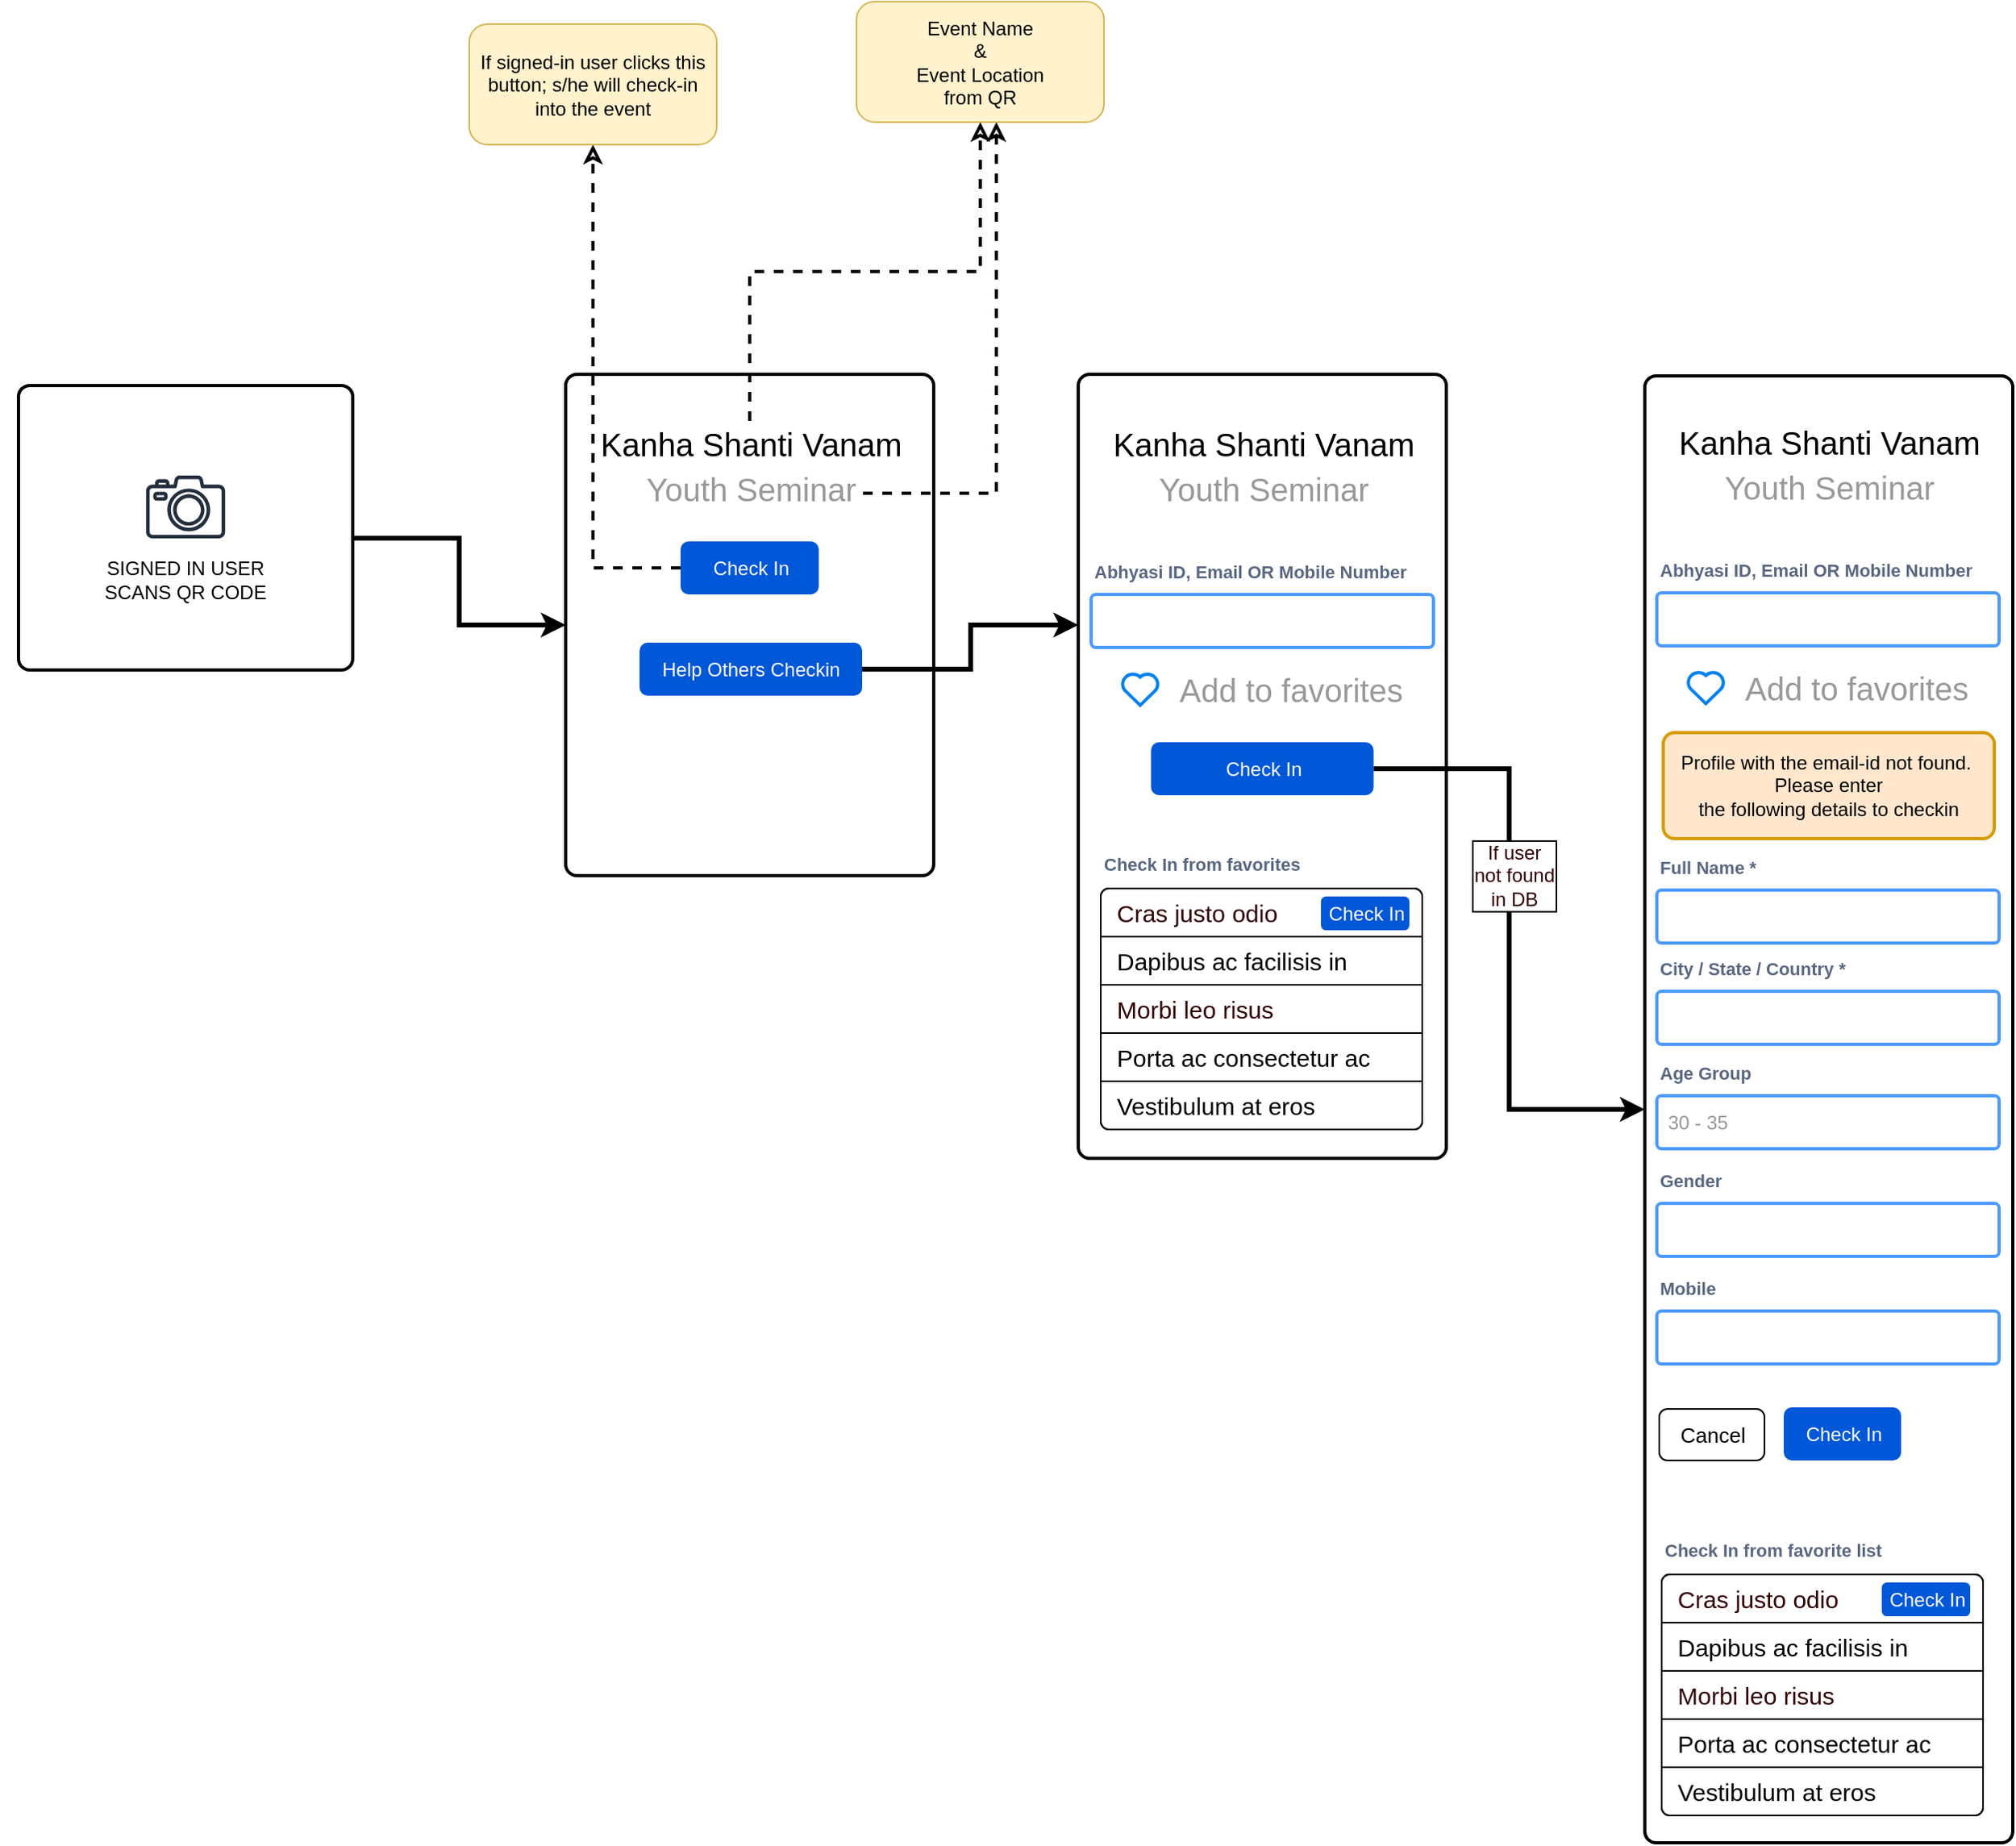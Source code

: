 <mxfile version="20.2.2" type="github" pages="3">
  <diagram id="7IqZU7v-QbU3dHQ2udvu" name="signed-in-user-flow">
    <mxGraphModel dx="1186" dy="1015" grid="0" gridSize="10" guides="1" tooltips="1" connect="1" arrows="1" fold="1" page="0" pageScale="1" pageWidth="850" pageHeight="1100" math="0" shadow="0">
      <root>
        <mxCell id="0" />
        <mxCell id="1" parent="0" />
        <mxCell id="3OlBQHeY5DATznDpSVn_-13" value="" style="group" parent="1" vertex="1" connectable="0">
          <mxGeometry x="114.5" y="159" width="229" height="197" as="geometry" />
        </mxCell>
        <mxCell id="3OlBQHeY5DATznDpSVn_-6" value="" style="rounded=1;whiteSpace=wrap;html=1;absoluteArcSize=1;arcSize=14;strokeWidth=2;" parent="3OlBQHeY5DATznDpSVn_-13" vertex="1">
          <mxGeometry x="11" y="6.95" width="208" height="177.05" as="geometry" />
        </mxCell>
        <mxCell id="3OlBQHeY5DATznDpSVn_-5" value="" style="sketch=0;outlineConnect=0;fontColor=#232F3E;gradientColor=none;fillColor=#232F3D;strokeColor=none;dashed=0;verticalLabelPosition=bottom;verticalAlign=top;align=center;html=1;fontSize=12;fontStyle=0;aspect=fixed;pointerEvents=1;shape=mxgraph.aws4.camera2;" parent="3OlBQHeY5DATznDpSVn_-13" vertex="1">
          <mxGeometry x="90.38" y="63.002" width="49.25" height="39.147" as="geometry" />
        </mxCell>
        <mxCell id="3OlBQHeY5DATznDpSVn_-7" value="SIGNED IN USER &lt;br&gt;SCANS QR CODE" style="text;html=1;align=center;verticalAlign=middle;resizable=0;points=[];autosize=1;strokeColor=none;fillColor=none;" parent="3OlBQHeY5DATznDpSVn_-13" vertex="1">
          <mxGeometry x="59" y="112.004" width="111" height="32" as="geometry" />
        </mxCell>
        <mxCell id="3OlBQHeY5DATznDpSVn_-15" value="" style="rounded=1;whiteSpace=wrap;html=1;absoluteArcSize=1;arcSize=14;strokeWidth=2;" parent="1" vertex="1">
          <mxGeometry x="466" y="159" width="229" height="312" as="geometry" />
        </mxCell>
        <mxCell id="3OlBQHeY5DATznDpSVn_-28" value="Check In" style="rounded=1;fillColor=#0057D8;strokeColor=none;html=1;fontColor=#ffffff;align=center;verticalAlign=middle;fontStyle=0;fontSize=12;sketch=0;" parent="1" vertex="1">
          <mxGeometry x="537.5" y="263" width="86" height="33" as="geometry" />
        </mxCell>
        <mxCell id="3OlBQHeY5DATznDpSVn_-31" style="edgeStyle=orthogonalEdgeStyle;rounded=0;orthogonalLoop=1;jettySize=auto;html=1;entryX=0;entryY=0.5;entryDx=0;entryDy=0;fontSize=20;fontColor=#999999;strokeWidth=3;exitX=1.002;exitY=0.537;exitDx=0;exitDy=0;exitPerimeter=0;" parent="1" source="3OlBQHeY5DATznDpSVn_-6" target="3OlBQHeY5DATznDpSVn_-15" edge="1">
          <mxGeometry relative="1" as="geometry">
            <mxPoint x="343.5" y="257.5" as="sourcePoint" />
          </mxGeometry>
        </mxCell>
        <mxCell id="3OlBQHeY5DATznDpSVn_-32" value="Help Others Checkin" style="rounded=1;fillColor=#0057D8;strokeColor=none;html=1;fontColor=#ffffff;align=center;verticalAlign=middle;fontStyle=0;fontSize=12;sketch=0;" parent="1" vertex="1">
          <mxGeometry x="512" y="326" width="138.5" height="33" as="geometry" />
        </mxCell>
        <mxCell id="3OlBQHeY5DATznDpSVn_-33" value="" style="rounded=1;whiteSpace=wrap;html=1;absoluteArcSize=1;arcSize=14;strokeWidth=2;" parent="1" vertex="1">
          <mxGeometry x="785" y="159" width="229" height="488" as="geometry" />
        </mxCell>
        <mxCell id="3OlBQHeY5DATznDpSVn_-34" value="" style="edgeStyle=orthogonalEdgeStyle;rounded=0;orthogonalLoop=1;jettySize=auto;html=1;fontSize=20;fontColor=#999999;exitX=1;exitY=0.5;exitDx=0;exitDy=0;strokeWidth=3;" parent="1" source="3OlBQHeY5DATznDpSVn_-32" target="3OlBQHeY5DATznDpSVn_-33" edge="1">
          <mxGeometry relative="1" as="geometry">
            <Array as="points">
              <mxPoint x="718" y="343" />
              <mxPoint x="718" y="315" />
            </Array>
          </mxGeometry>
        </mxCell>
        <mxCell id="3OlBQHeY5DATznDpSVn_-35" value="Abhyasi ID, Email OR Mobile Number" style="fillColor=none;strokeColor=none;html=1;fontSize=11;fontStyle=0;align=left;fontColor=#596780;fontStyle=1;fontSize=11" parent="1" vertex="1">
          <mxGeometry x="793" y="272" width="208" height="20" as="geometry" />
        </mxCell>
        <mxCell id="3OlBQHeY5DATznDpSVn_-36" value="" style="rounded=1;arcSize=9;align=left;spacingLeft=5;strokeColor=#4C9AFF;html=1;strokeWidth=2;fontSize=12;fontColor=#999999;" parent="1" vertex="1">
          <mxGeometry x="793" y="296" width="213" height="33" as="geometry" />
        </mxCell>
        <mxCell id="3OlBQHeY5DATznDpSVn_-37" value="Check In" style="rounded=1;fillColor=#0057D8;strokeColor=none;html=1;fontColor=#ffffff;align=center;verticalAlign=middle;fontStyle=0;fontSize=12;sketch=0;" parent="1" vertex="1">
          <mxGeometry x="830.25" y="388" width="138.5" height="33" as="geometry" />
        </mxCell>
        <mxCell id="3OlBQHeY5DATznDpSVn_-38" value="" style="group" parent="1" vertex="1" connectable="0">
          <mxGeometry x="482" y="188" width="197" height="56" as="geometry" />
        </mxCell>
        <mxCell id="3OlBQHeY5DATznDpSVn_-29" value="Kanha Shanti Vanam" style="text;html=1;align=center;verticalAlign=middle;resizable=0;points=[];autosize=1;strokeColor=none;fillColor=none;fontSize=20;" parent="3OlBQHeY5DATznDpSVn_-38" vertex="1">
          <mxGeometry width="197" height="28" as="geometry" />
        </mxCell>
        <mxCell id="3OlBQHeY5DATznDpSVn_-30" value="Youth Seminar" style="text;html=1;align=center;verticalAlign=middle;resizable=0;points=[];autosize=1;strokeColor=none;fillColor=none;fontSize=20;fontColor=#999999;" parent="3OlBQHeY5DATznDpSVn_-38" vertex="1">
          <mxGeometry x="28.5" y="28" width="140" height="28" as="geometry" />
        </mxCell>
        <mxCell id="3OlBQHeY5DATznDpSVn_-39" value="" style="group" parent="1" vertex="1" connectable="0">
          <mxGeometry x="801" y="188" width="197" height="56" as="geometry" />
        </mxCell>
        <mxCell id="3OlBQHeY5DATznDpSVn_-40" value="Kanha Shanti Vanam" style="text;html=1;align=center;verticalAlign=middle;resizable=0;points=[];autosize=1;strokeColor=none;fillColor=none;fontSize=20;" parent="3OlBQHeY5DATznDpSVn_-39" vertex="1">
          <mxGeometry width="197" height="28" as="geometry" />
        </mxCell>
        <mxCell id="3OlBQHeY5DATznDpSVn_-41" value="Youth Seminar" style="text;html=1;align=center;verticalAlign=middle;resizable=0;points=[];autosize=1;strokeColor=none;fillColor=none;fontSize=20;fontColor=#999999;" parent="3OlBQHeY5DATznDpSVn_-39" vertex="1">
          <mxGeometry x="28.5" y="28" width="140" height="28" as="geometry" />
        </mxCell>
        <mxCell id="3OlBQHeY5DATznDpSVn_-42" value="" style="html=1;verticalLabelPosition=bottom;align=center;labelBackgroundColor=#ffffff;verticalAlign=top;strokeWidth=2;strokeColor=#0080F0;shadow=0;dashed=0;shape=mxgraph.ios7.icons.heart;fontSize=20;fontColor=#999999;" parent="1" vertex="1">
          <mxGeometry x="812" y="345" width="23" height="20" as="geometry" />
        </mxCell>
        <mxCell id="3OlBQHeY5DATznDpSVn_-43" value="Add to favorites" style="text;html=1;align=center;verticalAlign=middle;resizable=0;points=[];autosize=1;strokeColor=none;fillColor=none;fontSize=20;fontColor=#999999;" parent="1" vertex="1">
          <mxGeometry x="842" y="341" width="149" height="28" as="geometry" />
        </mxCell>
        <mxCell id="3OlBQHeY5DATznDpSVn_-44" value="" style="html=1;shadow=0;dashed=0;shape=mxgraph.bootstrap.rrect;rSize=5;html=1;whiteSpace=wrap;fontSize=13;" parent="1" vertex="1">
          <mxGeometry x="799" y="479" width="200" height="150" as="geometry" />
        </mxCell>
        <mxCell id="3OlBQHeY5DATznDpSVn_-45" value="Cras justo odio" style="html=1;shadow=0;dashed=0;shape=mxgraph.bootstrap.topButton;rSize=5;strokeColor=inherit;fillColor=#ffffff;fontColor=#330000;perimeter=none;whiteSpace=wrap;resizeWidth=1;align=left;spacing=10;fontSize=15;" parent="3OlBQHeY5DATznDpSVn_-44" vertex="1">
          <mxGeometry width="200" height="30" relative="1" as="geometry" />
        </mxCell>
        <mxCell id="3OlBQHeY5DATznDpSVn_-46" value="Dapibus ac facilisis in" style="strokeColor=inherit;fillColor=inherit;gradientColor=inherit;fontColor=inherit;html=1;shadow=0;dashed=0;perimeter=none;whiteSpace=wrap;resizeWidth=1;align=left;spacing=10;fontSize=15;" parent="3OlBQHeY5DATznDpSVn_-44" vertex="1">
          <mxGeometry width="200" height="30" relative="1" as="geometry">
            <mxPoint y="30" as="offset" />
          </mxGeometry>
        </mxCell>
        <mxCell id="3OlBQHeY5DATznDpSVn_-47" value="Morbi leo risus" style="strokeColor=inherit;fillColor=inherit;gradientColor=inherit;fontColor=#330000;html=1;shadow=0;dashed=0;perimeter=none;whiteSpace=wrap;resizeWidth=1;align=left;spacing=10;fontSize=15;" parent="3OlBQHeY5DATznDpSVn_-44" vertex="1">
          <mxGeometry width="200" height="30" relative="1" as="geometry">
            <mxPoint y="60" as="offset" />
          </mxGeometry>
        </mxCell>
        <mxCell id="3OlBQHeY5DATznDpSVn_-48" value="Porta ac consectetur ac" style="strokeColor=inherit;fillColor=inherit;gradientColor=inherit;fontColor=inherit;html=1;shadow=0;dashed=0;perimeter=none;whiteSpace=wrap;resizeWidth=1;align=left;spacing=10;fontSize=15;" parent="3OlBQHeY5DATznDpSVn_-44" vertex="1">
          <mxGeometry width="200" height="30" relative="1" as="geometry">
            <mxPoint y="90" as="offset" />
          </mxGeometry>
        </mxCell>
        <mxCell id="3OlBQHeY5DATznDpSVn_-49" value="Vestibulum at eros" style="strokeColor=inherit;fillColor=inherit;gradientColor=inherit;fontColor=inherit;html=1;shadow=0;dashed=0;shape=mxgraph.bootstrap.bottomButton;rSize=5;perimeter=none;whiteSpace=wrap;resizeWidth=1;resizeHeight=0;align=left;spacing=10;fontSize=15;" parent="3OlBQHeY5DATznDpSVn_-44" vertex="1">
          <mxGeometry y="1" width="200" height="30" relative="1" as="geometry">
            <mxPoint y="-30" as="offset" />
          </mxGeometry>
        </mxCell>
        <mxCell id="3OlBQHeY5DATznDpSVn_-51" value="Check In" style="rounded=1;fillColor=#0057D8;strokeColor=none;html=1;fontColor=#ffffff;align=center;verticalAlign=middle;fontStyle=0;fontSize=12;sketch=0;" parent="3OlBQHeY5DATznDpSVn_-44" vertex="1">
          <mxGeometry x="137" y="5" width="55" height="21" as="geometry" />
        </mxCell>
        <mxCell id="3OlBQHeY5DATznDpSVn_-52" value="" style="shape=image;html=1;verticalAlign=top;verticalLabelPosition=bottom;labelBackgroundColor=#FF3333;imageAspect=0;aspect=fixed;image=https://cdn2.iconfinder.com/data/icons/essential-web-5/50/pointer-arrow-move-click-mouse-128.png;fontSize=15;fontColor=#330000;imageBackground=none;sketch=0;" parent="3OlBQHeY5DATznDpSVn_-44" vertex="1">
          <mxGeometry x="117" y="20" width="27" height="27" as="geometry" />
        </mxCell>
        <mxCell id="3OlBQHeY5DATznDpSVn_-50" value="Check In from favorites" style="fillColor=none;strokeColor=none;html=1;fontSize=11;fontStyle=0;align=left;fontColor=#596780;fontStyle=1;fontSize=11" parent="1" vertex="1">
          <mxGeometry x="799" y="454" width="208" height="20" as="geometry" />
        </mxCell>
        <mxCell id="3OlBQHeY5DATznDpSVn_-62" value="" style="shape=image;html=1;verticalAlign=top;verticalLabelPosition=bottom;labelBackgroundColor=#FF3333;imageAspect=0;aspect=fixed;image=https://cdn2.iconfinder.com/data/icons/essential-web-5/50/pointer-arrow-move-click-mouse-128.png;fontSize=15;fontColor=#330000;imageBackground=none;sketch=0;" parent="1" vertex="1">
          <mxGeometry x="822" y="353" width="27" height="27" as="geometry" />
        </mxCell>
        <mxCell id="3OlBQHeY5DATznDpSVn_-74" value="" style="rounded=1;whiteSpace=wrap;html=1;absoluteArcSize=1;arcSize=14;strokeWidth=2;" parent="1" vertex="1">
          <mxGeometry x="1137.5" y="160" width="229" height="913" as="geometry" />
        </mxCell>
        <mxCell id="3OlBQHeY5DATznDpSVn_-75" value="Abhyasi ID, Email OR Mobile Number" style="fillColor=none;strokeColor=none;html=1;fontSize=11;fontStyle=0;align=left;fontColor=#596780;fontStyle=1;fontSize=11" parent="1" vertex="1">
          <mxGeometry x="1145" y="271" width="208" height="20" as="geometry" />
        </mxCell>
        <mxCell id="3OlBQHeY5DATznDpSVn_-76" value="" style="rounded=1;arcSize=9;align=left;spacingLeft=5;strokeColor=#4C9AFF;html=1;strokeWidth=2;fontSize=12;fontColor=#999999;" parent="1" vertex="1">
          <mxGeometry x="1145" y="295" width="213" height="33" as="geometry" />
        </mxCell>
        <mxCell id="3OlBQHeY5DATznDpSVn_-78" value="" style="group" parent="1" vertex="1" connectable="0">
          <mxGeometry x="1153" y="187" width="197" height="56" as="geometry" />
        </mxCell>
        <mxCell id="3OlBQHeY5DATznDpSVn_-79" value="Kanha Shanti Vanam" style="text;html=1;align=center;verticalAlign=middle;resizable=0;points=[];autosize=1;strokeColor=none;fillColor=none;fontSize=20;" parent="3OlBQHeY5DATznDpSVn_-78" vertex="1">
          <mxGeometry width="197" height="28" as="geometry" />
        </mxCell>
        <mxCell id="3OlBQHeY5DATznDpSVn_-80" value="Youth Seminar" style="text;html=1;align=center;verticalAlign=middle;resizable=0;points=[];autosize=1;strokeColor=none;fillColor=none;fontSize=20;fontColor=#999999;" parent="3OlBQHeY5DATznDpSVn_-78" vertex="1">
          <mxGeometry x="28.5" y="28" width="140" height="28" as="geometry" />
        </mxCell>
        <mxCell id="3OlBQHeY5DATznDpSVn_-81" value="" style="html=1;verticalLabelPosition=bottom;align=center;labelBackgroundColor=#ffffff;verticalAlign=top;strokeWidth=2;strokeColor=#0080F0;shadow=0;dashed=0;shape=mxgraph.ios7.icons.heart;fontSize=20;fontColor=#999999;" parent="1" vertex="1">
          <mxGeometry x="1164" y="344" width="23" height="20" as="geometry" />
        </mxCell>
        <mxCell id="3OlBQHeY5DATznDpSVn_-82" value="Add to favorites" style="text;html=1;align=center;verticalAlign=middle;resizable=0;points=[];autosize=1;strokeColor=none;fillColor=none;fontSize=20;fontColor=#999999;" parent="1" vertex="1">
          <mxGeometry x="1194" y="340" width="149" height="28" as="geometry" />
        </mxCell>
        <mxCell id="3OlBQHeY5DATznDpSVn_-92" value="" style="shape=image;html=1;verticalAlign=top;verticalLabelPosition=bottom;labelBackgroundColor=#FF3333;imageAspect=0;aspect=fixed;image=https://cdn2.iconfinder.com/data/icons/essential-web-5/50/pointer-arrow-move-click-mouse-128.png;fontSize=15;fontColor=#330000;imageBackground=none;sketch=0;" parent="1" vertex="1">
          <mxGeometry x="1174" y="352" width="27" height="27" as="geometry" />
        </mxCell>
        <mxCell id="3OlBQHeY5DATznDpSVn_-93" value="" style="group" parent="1" vertex="1" connectable="0">
          <mxGeometry x="1148" y="881" width="208" height="175" as="geometry" />
        </mxCell>
        <mxCell id="3OlBQHeY5DATznDpSVn_-83" value="" style="html=1;shadow=0;dashed=0;shape=mxgraph.bootstrap.rrect;rSize=5;html=1;whiteSpace=wrap;fontSize=13;" parent="3OlBQHeY5DATznDpSVn_-93" vertex="1">
          <mxGeometry y="25" width="200" height="150" as="geometry" />
        </mxCell>
        <mxCell id="3OlBQHeY5DATznDpSVn_-84" value="Cras justo odio" style="html=1;shadow=0;dashed=0;shape=mxgraph.bootstrap.topButton;rSize=5;strokeColor=inherit;fillColor=#ffffff;fontColor=#330000;perimeter=none;whiteSpace=wrap;resizeWidth=1;align=left;spacing=10;fontSize=15;" parent="3OlBQHeY5DATznDpSVn_-83" vertex="1">
          <mxGeometry width="200" height="30" relative="1" as="geometry" />
        </mxCell>
        <mxCell id="3OlBQHeY5DATznDpSVn_-85" value="Dapibus ac facilisis in" style="strokeColor=inherit;fillColor=inherit;gradientColor=inherit;fontColor=inherit;html=1;shadow=0;dashed=0;perimeter=none;whiteSpace=wrap;resizeWidth=1;align=left;spacing=10;fontSize=15;" parent="3OlBQHeY5DATznDpSVn_-83" vertex="1">
          <mxGeometry width="200" height="30" relative="1" as="geometry">
            <mxPoint y="30" as="offset" />
          </mxGeometry>
        </mxCell>
        <mxCell id="3OlBQHeY5DATznDpSVn_-86" value="Morbi leo risus" style="strokeColor=inherit;fillColor=inherit;gradientColor=inherit;fontColor=#330000;html=1;shadow=0;dashed=0;perimeter=none;whiteSpace=wrap;resizeWidth=1;align=left;spacing=10;fontSize=15;" parent="3OlBQHeY5DATznDpSVn_-83" vertex="1">
          <mxGeometry width="200" height="30" relative="1" as="geometry">
            <mxPoint y="60" as="offset" />
          </mxGeometry>
        </mxCell>
        <mxCell id="3OlBQHeY5DATznDpSVn_-87" value="Porta ac consectetur ac" style="strokeColor=inherit;fillColor=inherit;gradientColor=inherit;fontColor=inherit;html=1;shadow=0;dashed=0;perimeter=none;whiteSpace=wrap;resizeWidth=1;align=left;spacing=10;fontSize=15;" parent="3OlBQHeY5DATznDpSVn_-83" vertex="1">
          <mxGeometry width="200" height="30" relative="1" as="geometry">
            <mxPoint y="90" as="offset" />
          </mxGeometry>
        </mxCell>
        <mxCell id="3OlBQHeY5DATznDpSVn_-88" value="Vestibulum at eros" style="strokeColor=inherit;fillColor=inherit;gradientColor=inherit;fontColor=inherit;html=1;shadow=0;dashed=0;shape=mxgraph.bootstrap.bottomButton;rSize=5;perimeter=none;whiteSpace=wrap;resizeWidth=1;resizeHeight=0;align=left;spacing=10;fontSize=15;" parent="3OlBQHeY5DATznDpSVn_-83" vertex="1">
          <mxGeometry y="1" width="200" height="30" relative="1" as="geometry">
            <mxPoint y="-30" as="offset" />
          </mxGeometry>
        </mxCell>
        <mxCell id="3OlBQHeY5DATznDpSVn_-89" value="Check In" style="rounded=1;fillColor=#0057D8;strokeColor=none;html=1;fontColor=#ffffff;align=center;verticalAlign=middle;fontStyle=0;fontSize=12;sketch=0;" parent="3OlBQHeY5DATznDpSVn_-83" vertex="1">
          <mxGeometry x="137" y="5" width="55" height="21" as="geometry" />
        </mxCell>
        <mxCell id="3OlBQHeY5DATznDpSVn_-90" value="" style="shape=image;html=1;verticalAlign=top;verticalLabelPosition=bottom;labelBackgroundColor=#FF3333;imageAspect=0;aspect=fixed;image=https://cdn2.iconfinder.com/data/icons/essential-web-5/50/pointer-arrow-move-click-mouse-128.png;fontSize=15;fontColor=#330000;imageBackground=none;sketch=0;" parent="3OlBQHeY5DATznDpSVn_-83" vertex="1">
          <mxGeometry x="117" y="20" width="27" height="27" as="geometry" />
        </mxCell>
        <mxCell id="3OlBQHeY5DATznDpSVn_-91" value="Check In from favorite list" style="fillColor=none;strokeColor=none;html=1;fontSize=11;fontStyle=0;align=left;fontColor=#596780;fontStyle=1;fontSize=11" parent="3OlBQHeY5DATznDpSVn_-93" vertex="1">
          <mxGeometry width="208" height="20" as="geometry" />
        </mxCell>
        <mxCell id="3OlBQHeY5DATznDpSVn_-94" value="Full Name *" style="fillColor=none;strokeColor=none;html=1;fontSize=11;fontStyle=0;align=left;fontColor=#596780;fontStyle=1;fontSize=11" parent="1" vertex="1">
          <mxGeometry x="1145" y="456" width="208" height="20" as="geometry" />
        </mxCell>
        <mxCell id="3OlBQHeY5DATznDpSVn_-95" value="" style="rounded=1;arcSize=9;align=left;spacingLeft=5;strokeColor=#4C9AFF;html=1;strokeWidth=2;fontSize=12;fontColor=#999999;" parent="1" vertex="1">
          <mxGeometry x="1145" y="480" width="213" height="33" as="geometry" />
        </mxCell>
        <mxCell id="3OlBQHeY5DATznDpSVn_-96" value="City / State / Country *" style="fillColor=none;strokeColor=none;html=1;fontSize=11;fontStyle=0;align=left;fontColor=#596780;fontStyle=1;fontSize=11" parent="1" vertex="1">
          <mxGeometry x="1145" y="519" width="208" height="20" as="geometry" />
        </mxCell>
        <mxCell id="3OlBQHeY5DATznDpSVn_-97" value="" style="rounded=1;arcSize=9;align=left;spacingLeft=5;strokeColor=#4C9AFF;html=1;strokeWidth=2;fontSize=12;fontColor=#999999;" parent="1" vertex="1">
          <mxGeometry x="1145" y="543" width="213" height="33" as="geometry" />
        </mxCell>
        <mxCell id="3OlBQHeY5DATznDpSVn_-98" value="Age Group" style="fillColor=none;strokeColor=none;html=1;fontSize=11;fontStyle=0;align=left;fontColor=#596780;fontStyle=1;fontSize=11" parent="1" vertex="1">
          <mxGeometry x="1145" y="584" width="208" height="20" as="geometry" />
        </mxCell>
        <mxCell id="3OlBQHeY5DATznDpSVn_-99" value="30 - 35" style="rounded=1;arcSize=9;align=left;spacingLeft=5;strokeColor=#4C9AFF;html=1;strokeWidth=2;fontSize=12;fontColor=#999999;" parent="1" vertex="1">
          <mxGeometry x="1145" y="608" width="213" height="33" as="geometry" />
        </mxCell>
        <mxCell id="3OlBQHeY5DATznDpSVn_-100" value="" style="shape=image;html=1;verticalAlign=top;verticalLabelPosition=bottom;labelBackgroundColor=#ffffff;imageAspect=0;aspect=fixed;image=https://cdn2.iconfinder.com/data/icons/boxicons-solid-vol-1/24/bxs-caret-down-square-128.png;sketch=0;fontSize=12;fontColor=#330000;fillColor=#F19C99;" parent="1" vertex="1">
          <mxGeometry x="1321" y="610" width="29" height="29" as="geometry" />
        </mxCell>
        <mxCell id="3OlBQHeY5DATznDpSVn_-101" value="" style="rounded=1;arcSize=9;align=left;spacingLeft=5;strokeColor=#4C9AFF;html=1;strokeWidth=2;fontSize=12;fontColor=#999999;" parent="1" vertex="1">
          <mxGeometry x="1145" y="675" width="213" height="33" as="geometry" />
        </mxCell>
        <mxCell id="3OlBQHeY5DATznDpSVn_-102" value="Gender" style="fillColor=none;strokeColor=none;html=1;fontSize=11;fontStyle=0;align=left;fontColor=#596780;fontStyle=1;fontSize=11" parent="1" vertex="1">
          <mxGeometry x="1145" y="651" width="208" height="20" as="geometry" />
        </mxCell>
        <mxCell id="3OlBQHeY5DATznDpSVn_-103" value="" style="shape=image;html=1;verticalAlign=top;verticalLabelPosition=bottom;labelBackgroundColor=#ffffff;imageAspect=0;aspect=fixed;image=https://cdn2.iconfinder.com/data/icons/boxicons-solid-vol-1/24/bxs-caret-down-square-128.png;sketch=0;fontSize=12;fontColor=#330000;fillColor=#F19C99;" parent="1" vertex="1">
          <mxGeometry x="1324" y="677" width="29" height="29" as="geometry" />
        </mxCell>
        <mxCell id="3OlBQHeY5DATznDpSVn_-104" value="" style="rounded=1;arcSize=9;align=left;spacingLeft=5;strokeColor=#4C9AFF;html=1;strokeWidth=2;fontSize=12;fontColor=#999999;" parent="1" vertex="1">
          <mxGeometry x="1145" y="742" width="213" height="33" as="geometry" />
        </mxCell>
        <mxCell id="3OlBQHeY5DATznDpSVn_-105" value="Mobile" style="fillColor=none;strokeColor=none;html=1;fontSize=11;fontStyle=0;align=left;fontColor=#596780;fontStyle=1;fontSize=11" parent="1" vertex="1">
          <mxGeometry x="1145" y="718" width="208" height="20" as="geometry" />
        </mxCell>
        <mxCell id="3OlBQHeY5DATznDpSVn_-106" value="Check In" style="rounded=1;fillColor=#0057D8;strokeColor=none;html=1;fontColor=#ffffff;align=center;verticalAlign=middle;fontStyle=0;fontSize=12;sketch=0;" parent="1" vertex="1">
          <mxGeometry x="1224" y="802" width="73" height="33" as="geometry" />
        </mxCell>
        <mxCell id="3OlBQHeY5DATznDpSVn_-68" value="&lt;div style=&quot;font-size: 12px;&quot;&gt;Profile with the email-id not found.&amp;nbsp; Please enter &lt;br style=&quot;font-size: 12px;&quot;&gt;the following details to checkin&lt;br style=&quot;font-size: 12px;&quot;&gt;&lt;/div&gt;" style="rounded=1;whiteSpace=wrap;html=1;absoluteArcSize=1;arcSize=14;strokeWidth=2;labelBackgroundColor=none;sketch=0;fontSize=12;fillColor=#ffe6cc;strokeColor=#d79b00;" parent="1" vertex="1">
          <mxGeometry x="1149" y="382" width="206" height="66" as="geometry" />
        </mxCell>
        <mxCell id="3OlBQHeY5DATznDpSVn_-63" style="edgeStyle=orthogonalEdgeStyle;rounded=0;orthogonalLoop=1;jettySize=auto;html=1;entryX=0;entryY=0.5;entryDx=0;entryDy=0;fontSize=15;fontColor=#330000;strokeWidth=3;exitX=1;exitY=0.5;exitDx=0;exitDy=0;" parent="1" source="3OlBQHeY5DATznDpSVn_-37" target="3OlBQHeY5DATznDpSVn_-74" edge="1">
          <mxGeometry relative="1" as="geometry">
            <mxPoint x="1121" y="403" as="targetPoint" />
          </mxGeometry>
        </mxCell>
        <mxCell id="3OlBQHeY5DATznDpSVn_-108" value="If user&lt;br&gt;not found&lt;br&gt;in DB" style="edgeLabel;html=1;align=center;verticalAlign=middle;resizable=0;points=[];fontSize=12;fontColor=#330000;labelBorderColor=#000000;spacingTop=6;spacing=10;spacingLeft=0;" parent="3OlBQHeY5DATznDpSVn_-63" vertex="1" connectable="0">
          <mxGeometry x="-0.241" y="2" relative="1" as="geometry">
            <mxPoint x="1" y="3" as="offset" />
          </mxGeometry>
        </mxCell>
        <mxCell id="3OlBQHeY5DATznDpSVn_-112" value="Cancel" style="html=1;shadow=0;dashed=0;shape=mxgraph.bootstrap.rrect;rSize=5;strokeWidth=1;whiteSpace=wrap;align=center;verticalAlign=middle;spacingLeft=0;fontStyle=0;fontSize=13;spacing=5;labelBackgroundColor=none;labelBorderColor=none;sketch=0;" parent="1" vertex="1">
          <mxGeometry x="1146.5" y="803" width="65.5" height="32" as="geometry" />
        </mxCell>
        <mxCell id="NC0khFK70KJ1UeXHHLkX-1" value="" style="endArrow=classic;html=1;strokeWidth=2;rounded=0;edgeStyle=orthogonalEdgeStyle;dashed=1;endFill=0;" parent="1" source="3OlBQHeY5DATznDpSVn_-29" target="NC0khFK70KJ1UeXHHLkX-4" edge="1">
          <mxGeometry width="50" height="50" relative="1" as="geometry">
            <mxPoint x="631" y="303" as="sourcePoint" />
            <mxPoint x="719" y="11" as="targetPoint" />
          </mxGeometry>
        </mxCell>
        <mxCell id="NC0khFK70KJ1UeXHHLkX-2" value="" style="endArrow=classic;html=1;strokeWidth=2;rounded=0;edgeStyle=orthogonalEdgeStyle;dashed=1;endFill=0;exitX=1.004;exitY=0.607;exitDx=0;exitDy=0;exitPerimeter=0;entryX=0.565;entryY=1;entryDx=0;entryDy=0;entryPerimeter=0;" parent="1" source="3OlBQHeY5DATznDpSVn_-30" target="NC0khFK70KJ1UeXHHLkX-4" edge="1">
          <mxGeometry width="50" height="50" relative="1" as="geometry">
            <mxPoint x="689" y="212" as="sourcePoint" />
            <mxPoint x="731" y="7" as="targetPoint" />
          </mxGeometry>
        </mxCell>
        <mxCell id="NC0khFK70KJ1UeXHHLkX-4" value="Event Name&lt;br&gt;&amp;amp;&lt;br&gt;Event Location&lt;br&gt;from QR" style="rounded=1;whiteSpace=wrap;html=1;fillColor=#fff2cc;strokeColor=#d6b656;" parent="1" vertex="1">
          <mxGeometry x="647" y="-73" width="154" height="75" as="geometry" />
        </mxCell>
        <mxCell id="NC0khFK70KJ1UeXHHLkX-5" value="" style="endArrow=classic;html=1;strokeWidth=2;rounded=0;edgeStyle=orthogonalEdgeStyle;dashed=1;endFill=0;exitX=0;exitY=0.5;exitDx=0;exitDy=0;" parent="1" source="3OlBQHeY5DATznDpSVn_-28" target="NC0khFK70KJ1UeXHHLkX-6" edge="1">
          <mxGeometry width="50" height="50" relative="1" as="geometry">
            <mxPoint x="590.5" y="198" as="sourcePoint" />
            <mxPoint x="481" y="19" as="targetPoint" />
          </mxGeometry>
        </mxCell>
        <mxCell id="NC0khFK70KJ1UeXHHLkX-6" value="If signed-in user clicks this button; s/he will check-in into the event" style="rounded=1;whiteSpace=wrap;html=1;fillColor=#fff2cc;strokeColor=#d6b656;" parent="1" vertex="1">
          <mxGeometry x="406" y="-59" width="154" height="75" as="geometry" />
        </mxCell>
      </root>
    </mxGraphModel>
  </diagram>
  <diagram id="MxxgKHex_dLI8aPa08wY" name="un-signed-in-user-flow">
    <mxGraphModel dx="1581" dy="820" grid="0" gridSize="10" guides="1" tooltips="1" connect="1" arrows="1" fold="1" page="0" pageScale="1" pageWidth="850" pageHeight="1100" math="0" shadow="0">
      <root>
        <mxCell id="H5ypNNIVPtqMeScYhi6c-0" />
        <mxCell id="H5ypNNIVPtqMeScYhi6c-1" parent="H5ypNNIVPtqMeScYhi6c-0" />
        <mxCell id="qE2rS50ZIlhf5AQfBKEY-0" style="edgeStyle=orthogonalEdgeStyle;rounded=0;orthogonalLoop=1;jettySize=auto;html=1;entryX=0.5;entryY=0;entryDx=0;entryDy=0;" parent="H5ypNNIVPtqMeScYhi6c-1" source="qE2rS50ZIlhf5AQfBKEY-1" target="kav7L4Of-K5uVxW6N-yE-1" edge="1">
          <mxGeometry relative="1" as="geometry">
            <mxPoint x="229" y="159" as="targetPoint" />
          </mxGeometry>
        </mxCell>
        <mxCell id="qE2rS50ZIlhf5AQfBKEY-1" value="guest user is&lt;br&gt;facing the QR code" style="strokeWidth=2;html=1;shape=mxgraph.flowchart.start_1;whiteSpace=wrap;" parent="H5ypNNIVPtqMeScYhi6c-1" vertex="1">
          <mxGeometry x="155" y="65" width="148" height="66" as="geometry" />
        </mxCell>
        <mxCell id="qE2rS50ZIlhf5AQfBKEY-10" value="" style="rounded=1;whiteSpace=wrap;html=1;absoluteArcSize=1;arcSize=14;strokeWidth=2;" parent="H5ypNNIVPtqMeScYhi6c-1" vertex="1">
          <mxGeometry x="466" y="159" width="229" height="480" as="geometry" />
        </mxCell>
        <mxCell id="qE2rS50ZIlhf5AQfBKEY-12" style="edgeStyle=orthogonalEdgeStyle;rounded=0;orthogonalLoop=1;jettySize=auto;html=1;entryX=0;entryY=0.5;entryDx=0;entryDy=0;fontSize=20;fontColor=#999999;strokeWidth=3;exitX=1.002;exitY=0.65;exitDx=0;exitDy=0;exitPerimeter=0;" parent="H5ypNNIVPtqMeScYhi6c-1" source="kav7L4Of-K5uVxW6N-yE-1" target="qE2rS50ZIlhf5AQfBKEY-10" edge="1">
          <mxGeometry relative="1" as="geometry">
            <mxPoint x="343.5" y="315" as="sourcePoint" />
          </mxGeometry>
        </mxCell>
        <mxCell id="qE2rS50ZIlhf5AQfBKEY-73" value="user scans&lt;br&gt;the QR code" style="edgeLabel;html=1;align=center;verticalAlign=middle;resizable=0;points=[];fontSize=13;fontColor=#330000;labelBorderColor=default;" parent="qE2rS50ZIlhf5AQfBKEY-12" vertex="1" connectable="0">
          <mxGeometry x="-0.322" y="-1" relative="1" as="geometry">
            <mxPoint x="-4" y="21" as="offset" />
          </mxGeometry>
        </mxCell>
        <mxCell id="qE2rS50ZIlhf5AQfBKEY-19" value="" style="group" parent="H5ypNNIVPtqMeScYhi6c-1" vertex="1" connectable="0">
          <mxGeometry x="482" y="188" width="197" height="56" as="geometry" />
        </mxCell>
        <mxCell id="qE2rS50ZIlhf5AQfBKEY-20" value="Kanha Shanti Vanam" style="text;html=1;align=center;verticalAlign=middle;resizable=0;points=[];autosize=1;strokeColor=none;fillColor=none;fontSize=20;" parent="qE2rS50ZIlhf5AQfBKEY-19" vertex="1">
          <mxGeometry width="197" height="28" as="geometry" />
        </mxCell>
        <mxCell id="qE2rS50ZIlhf5AQfBKEY-21" value="Youth Seminar" style="text;html=1;align=center;verticalAlign=middle;resizable=0;points=[];autosize=1;strokeColor=none;fillColor=none;fontSize=20;fontColor=#999999;" parent="qE2rS50ZIlhf5AQfBKEY-19" vertex="1">
          <mxGeometry x="28.5" y="28" width="140" height="28" as="geometry" />
        </mxCell>
        <mxCell id="qE2rS50ZIlhf5AQfBKEY-37" value="" style="rounded=1;whiteSpace=wrap;html=1;absoluteArcSize=1;arcSize=14;strokeWidth=2;" parent="H5ypNNIVPtqMeScYhi6c-1" vertex="1">
          <mxGeometry x="821.75" y="146" width="229" height="913" as="geometry" />
        </mxCell>
        <mxCell id="qE2rS50ZIlhf5AQfBKEY-38" value="Abhyasi ID, Email OR Mobile Number" style="fillColor=none;strokeColor=none;html=1;fontSize=11;fontStyle=0;align=left;fontColor=#596780;fontStyle=1;fontSize=11" parent="H5ypNNIVPtqMeScYhi6c-1" vertex="1">
          <mxGeometry x="829.25" y="257" width="208" height="20" as="geometry" />
        </mxCell>
        <mxCell id="qE2rS50ZIlhf5AQfBKEY-39" value="" style="rounded=1;arcSize=9;align=left;spacingLeft=5;strokeColor=#4C9AFF;html=1;strokeWidth=2;fontSize=12;fontColor=#999999;" parent="H5ypNNIVPtqMeScYhi6c-1" vertex="1">
          <mxGeometry x="829.25" y="281" width="213" height="33" as="geometry" />
        </mxCell>
        <mxCell id="qE2rS50ZIlhf5AQfBKEY-40" value="" style="group" parent="H5ypNNIVPtqMeScYhi6c-1" vertex="1" connectable="0">
          <mxGeometry x="837.25" y="173" width="197" height="56" as="geometry" />
        </mxCell>
        <mxCell id="qE2rS50ZIlhf5AQfBKEY-41" value="Kanha Shanti Vanam" style="text;html=1;align=center;verticalAlign=middle;resizable=0;points=[];autosize=1;strokeColor=none;fillColor=none;fontSize=20;" parent="qE2rS50ZIlhf5AQfBKEY-40" vertex="1">
          <mxGeometry width="197" height="28" as="geometry" />
        </mxCell>
        <mxCell id="qE2rS50ZIlhf5AQfBKEY-42" value="Youth Seminar" style="text;html=1;align=center;verticalAlign=middle;resizable=0;points=[];autosize=1;strokeColor=none;fillColor=none;fontSize=20;fontColor=#999999;" parent="qE2rS50ZIlhf5AQfBKEY-40" vertex="1">
          <mxGeometry x="28.5" y="28" width="140" height="28" as="geometry" />
        </mxCell>
        <mxCell id="qE2rS50ZIlhf5AQfBKEY-43" value="" style="html=1;verticalLabelPosition=bottom;align=center;labelBackgroundColor=#ffffff;verticalAlign=top;strokeWidth=2;strokeColor=#0080F0;shadow=0;dashed=0;shape=mxgraph.ios7.icons.heart;fontSize=20;fontColor=#999999;" parent="H5ypNNIVPtqMeScYhi6c-1" vertex="1">
          <mxGeometry x="848.25" y="330" width="23" height="20" as="geometry" />
        </mxCell>
        <mxCell id="qE2rS50ZIlhf5AQfBKEY-44" value="Add to favorites" style="text;html=1;align=center;verticalAlign=middle;resizable=0;points=[];autosize=1;strokeColor=none;fillColor=none;fontSize=20;fontColor=#999999;" parent="H5ypNNIVPtqMeScYhi6c-1" vertex="1">
          <mxGeometry x="878.25" y="326" width="149" height="28" as="geometry" />
        </mxCell>
        <mxCell id="qE2rS50ZIlhf5AQfBKEY-45" value="" style="shape=image;html=1;verticalAlign=top;verticalLabelPosition=bottom;labelBackgroundColor=#FF3333;imageAspect=0;aspect=fixed;image=https://cdn2.iconfinder.com/data/icons/essential-web-5/50/pointer-arrow-move-click-mouse-128.png;fontSize=15;fontColor=#330000;imageBackground=none;sketch=0;" parent="H5ypNNIVPtqMeScYhi6c-1" vertex="1">
          <mxGeometry x="858.25" y="338" width="27" height="27" as="geometry" />
        </mxCell>
        <mxCell id="qE2rS50ZIlhf5AQfBKEY-46" value="" style="group" parent="H5ypNNIVPtqMeScYhi6c-1" vertex="1" connectable="0">
          <mxGeometry x="832.25" y="867" width="208" height="175" as="geometry" />
        </mxCell>
        <mxCell id="qE2rS50ZIlhf5AQfBKEY-47" value="" style="html=1;shadow=0;dashed=0;shape=mxgraph.bootstrap.rrect;rSize=5;html=1;whiteSpace=wrap;fontSize=13;" parent="qE2rS50ZIlhf5AQfBKEY-46" vertex="1">
          <mxGeometry y="25" width="200" height="150" as="geometry" />
        </mxCell>
        <mxCell id="qE2rS50ZIlhf5AQfBKEY-48" value="Cras justo odio" style="html=1;shadow=0;dashed=0;shape=mxgraph.bootstrap.topButton;rSize=5;strokeColor=inherit;fillColor=#ffffff;fontColor=#330000;perimeter=none;whiteSpace=wrap;resizeWidth=1;align=left;spacing=10;fontSize=15;" parent="qE2rS50ZIlhf5AQfBKEY-47" vertex="1">
          <mxGeometry width="200" height="30" relative="1" as="geometry" />
        </mxCell>
        <mxCell id="qE2rS50ZIlhf5AQfBKEY-49" value="Dapibus ac facilisis in" style="strokeColor=inherit;fillColor=inherit;gradientColor=inherit;fontColor=inherit;html=1;shadow=0;dashed=0;perimeter=none;whiteSpace=wrap;resizeWidth=1;align=left;spacing=10;fontSize=15;" parent="qE2rS50ZIlhf5AQfBKEY-47" vertex="1">
          <mxGeometry width="200" height="30" relative="1" as="geometry">
            <mxPoint y="30" as="offset" />
          </mxGeometry>
        </mxCell>
        <mxCell id="qE2rS50ZIlhf5AQfBKEY-50" value="Morbi leo risus" style="strokeColor=inherit;fillColor=inherit;gradientColor=inherit;fontColor=#330000;html=1;shadow=0;dashed=0;perimeter=none;whiteSpace=wrap;resizeWidth=1;align=left;spacing=10;fontSize=15;" parent="qE2rS50ZIlhf5AQfBKEY-47" vertex="1">
          <mxGeometry width="200" height="30" relative="1" as="geometry">
            <mxPoint y="60" as="offset" />
          </mxGeometry>
        </mxCell>
        <mxCell id="qE2rS50ZIlhf5AQfBKEY-51" value="Porta ac consectetur ac" style="strokeColor=inherit;fillColor=inherit;gradientColor=inherit;fontColor=inherit;html=1;shadow=0;dashed=0;perimeter=none;whiteSpace=wrap;resizeWidth=1;align=left;spacing=10;fontSize=15;" parent="qE2rS50ZIlhf5AQfBKEY-47" vertex="1">
          <mxGeometry width="200" height="30" relative="1" as="geometry">
            <mxPoint y="90" as="offset" />
          </mxGeometry>
        </mxCell>
        <mxCell id="qE2rS50ZIlhf5AQfBKEY-52" value="Vestibulum at eros" style="strokeColor=inherit;fillColor=inherit;gradientColor=inherit;fontColor=inherit;html=1;shadow=0;dashed=0;shape=mxgraph.bootstrap.bottomButton;rSize=5;perimeter=none;whiteSpace=wrap;resizeWidth=1;resizeHeight=0;align=left;spacing=10;fontSize=15;" parent="qE2rS50ZIlhf5AQfBKEY-47" vertex="1">
          <mxGeometry y="1" width="200" height="30" relative="1" as="geometry">
            <mxPoint y="-30" as="offset" />
          </mxGeometry>
        </mxCell>
        <mxCell id="qE2rS50ZIlhf5AQfBKEY-53" value="Check In" style="rounded=1;fillColor=#0057D8;strokeColor=none;html=1;fontColor=#ffffff;align=center;verticalAlign=middle;fontStyle=0;fontSize=12;sketch=0;" parent="qE2rS50ZIlhf5AQfBKEY-47" vertex="1">
          <mxGeometry x="137" y="5" width="55" height="21" as="geometry" />
        </mxCell>
        <mxCell id="qE2rS50ZIlhf5AQfBKEY-54" value="" style="shape=image;html=1;verticalAlign=top;verticalLabelPosition=bottom;labelBackgroundColor=#FF3333;imageAspect=0;aspect=fixed;image=https://cdn2.iconfinder.com/data/icons/essential-web-5/50/pointer-arrow-move-click-mouse-128.png;fontSize=15;fontColor=#330000;imageBackground=none;sketch=0;" parent="qE2rS50ZIlhf5AQfBKEY-47" vertex="1">
          <mxGeometry x="117" y="20" width="27" height="27" as="geometry" />
        </mxCell>
        <mxCell id="qE2rS50ZIlhf5AQfBKEY-55" value="Check In from favorite list" style="fillColor=none;strokeColor=none;html=1;fontSize=11;fontStyle=0;align=left;fontColor=#596780;fontStyle=1;fontSize=11" parent="qE2rS50ZIlhf5AQfBKEY-46" vertex="1">
          <mxGeometry width="208" height="20" as="geometry" />
        </mxCell>
        <mxCell id="qE2rS50ZIlhf5AQfBKEY-56" value="Full Name *" style="fillColor=none;strokeColor=none;html=1;fontSize=11;fontStyle=0;align=left;fontColor=#596780;fontStyle=1;fontSize=11" parent="H5ypNNIVPtqMeScYhi6c-1" vertex="1">
          <mxGeometry x="829.25" y="442" width="208" height="20" as="geometry" />
        </mxCell>
        <mxCell id="qE2rS50ZIlhf5AQfBKEY-57" value="" style="rounded=1;arcSize=9;align=left;spacingLeft=5;strokeColor=#4C9AFF;html=1;strokeWidth=2;fontSize=12;fontColor=#999999;" parent="H5ypNNIVPtqMeScYhi6c-1" vertex="1">
          <mxGeometry x="829.25" y="466" width="213" height="33" as="geometry" />
        </mxCell>
        <mxCell id="qE2rS50ZIlhf5AQfBKEY-58" value="City / State / Country *" style="fillColor=none;strokeColor=none;html=1;fontSize=11;fontStyle=0;align=left;fontColor=#596780;fontStyle=1;fontSize=11" parent="H5ypNNIVPtqMeScYhi6c-1" vertex="1">
          <mxGeometry x="829.25" y="505" width="208" height="20" as="geometry" />
        </mxCell>
        <mxCell id="qE2rS50ZIlhf5AQfBKEY-59" value="" style="rounded=1;arcSize=9;align=left;spacingLeft=5;strokeColor=#4C9AFF;html=1;strokeWidth=2;fontSize=12;fontColor=#999999;" parent="H5ypNNIVPtqMeScYhi6c-1" vertex="1">
          <mxGeometry x="829.25" y="529" width="213" height="33" as="geometry" />
        </mxCell>
        <mxCell id="qE2rS50ZIlhf5AQfBKEY-60" value="Age Group" style="fillColor=none;strokeColor=none;html=1;fontSize=11;fontStyle=0;align=left;fontColor=#596780;fontStyle=1;fontSize=11" parent="H5ypNNIVPtqMeScYhi6c-1" vertex="1">
          <mxGeometry x="829.25" y="570" width="208" height="20" as="geometry" />
        </mxCell>
        <mxCell id="qE2rS50ZIlhf5AQfBKEY-61" value="30 - 35" style="rounded=1;arcSize=9;align=left;spacingLeft=5;strokeColor=#4C9AFF;html=1;strokeWidth=2;fontSize=12;fontColor=#999999;" parent="H5ypNNIVPtqMeScYhi6c-1" vertex="1">
          <mxGeometry x="829.25" y="594" width="213" height="33" as="geometry" />
        </mxCell>
        <mxCell id="qE2rS50ZIlhf5AQfBKEY-62" value="" style="shape=image;html=1;verticalAlign=top;verticalLabelPosition=bottom;labelBackgroundColor=#ffffff;imageAspect=0;aspect=fixed;image=https://cdn2.iconfinder.com/data/icons/boxicons-solid-vol-1/24/bxs-caret-down-square-128.png;sketch=0;fontSize=12;fontColor=#330000;fillColor=#F19C99;" parent="H5ypNNIVPtqMeScYhi6c-1" vertex="1">
          <mxGeometry x="1005.25" y="596" width="29" height="29" as="geometry" />
        </mxCell>
        <mxCell id="qE2rS50ZIlhf5AQfBKEY-63" value="" style="rounded=1;arcSize=9;align=left;spacingLeft=5;strokeColor=#4C9AFF;html=1;strokeWidth=2;fontSize=12;fontColor=#999999;" parent="H5ypNNIVPtqMeScYhi6c-1" vertex="1">
          <mxGeometry x="829.25" y="661" width="213" height="33" as="geometry" />
        </mxCell>
        <mxCell id="qE2rS50ZIlhf5AQfBKEY-64" value="Gender" style="fillColor=none;strokeColor=none;html=1;fontSize=11;fontStyle=0;align=left;fontColor=#596780;fontStyle=1;fontSize=11" parent="H5ypNNIVPtqMeScYhi6c-1" vertex="1">
          <mxGeometry x="829.25" y="637" width="208" height="20" as="geometry" />
        </mxCell>
        <mxCell id="qE2rS50ZIlhf5AQfBKEY-65" value="" style="shape=image;html=1;verticalAlign=top;verticalLabelPosition=bottom;labelBackgroundColor=#ffffff;imageAspect=0;aspect=fixed;image=https://cdn2.iconfinder.com/data/icons/boxicons-solid-vol-1/24/bxs-caret-down-square-128.png;sketch=0;fontSize=12;fontColor=#330000;fillColor=#F19C99;" parent="H5ypNNIVPtqMeScYhi6c-1" vertex="1">
          <mxGeometry x="1008.25" y="663" width="29" height="29" as="geometry" />
        </mxCell>
        <mxCell id="qE2rS50ZIlhf5AQfBKEY-66" value="" style="rounded=1;arcSize=9;align=left;spacingLeft=5;strokeColor=#4C9AFF;html=1;strokeWidth=2;fontSize=12;fontColor=#999999;" parent="H5ypNNIVPtqMeScYhi6c-1" vertex="1">
          <mxGeometry x="829.25" y="728" width="213" height="33" as="geometry" />
        </mxCell>
        <mxCell id="qE2rS50ZIlhf5AQfBKEY-67" value="Mobile" style="fillColor=none;strokeColor=none;html=1;fontSize=11;fontStyle=0;align=left;fontColor=#596780;fontStyle=1;fontSize=11" parent="H5ypNNIVPtqMeScYhi6c-1" vertex="1">
          <mxGeometry x="829.25" y="704" width="208" height="20" as="geometry" />
        </mxCell>
        <mxCell id="qE2rS50ZIlhf5AQfBKEY-68" value="Check In" style="rounded=1;fillColor=#0057D8;strokeColor=none;html=1;fontColor=#ffffff;align=center;verticalAlign=middle;fontStyle=0;fontSize=12;sketch=0;" parent="H5ypNNIVPtqMeScYhi6c-1" vertex="1">
          <mxGeometry x="908.25" y="788" width="73" height="33" as="geometry" />
        </mxCell>
        <mxCell id="qE2rS50ZIlhf5AQfBKEY-69" value="&lt;div style=&quot;font-size: 12px;&quot;&gt;Profile with the email-id not found.&amp;nbsp; Please enter &lt;br style=&quot;font-size: 12px;&quot;&gt;the following details to checkin&lt;br style=&quot;font-size: 12px;&quot;&gt;&lt;/div&gt;" style="rounded=1;whiteSpace=wrap;html=1;absoluteArcSize=1;arcSize=14;strokeWidth=2;labelBackgroundColor=none;sketch=0;fontSize=12;fillColor=#ffe6cc;strokeColor=#d79b00;" parent="H5ypNNIVPtqMeScYhi6c-1" vertex="1">
          <mxGeometry x="833.25" y="368" width="206" height="66" as="geometry" />
        </mxCell>
        <mxCell id="qE2rS50ZIlhf5AQfBKEY-70" style="edgeStyle=orthogonalEdgeStyle;rounded=0;orthogonalLoop=1;jettySize=auto;html=1;entryX=0;entryY=0.5;entryDx=0;entryDy=0;fontSize=15;fontColor=#330000;strokeWidth=3;" parent="H5ypNNIVPtqMeScYhi6c-1" target="qE2rS50ZIlhf5AQfBKEY-37" edge="1">
          <mxGeometry relative="1" as="geometry">
            <mxPoint x="805.25" y="389" as="targetPoint" />
            <mxPoint x="646" y="390" as="sourcePoint" />
          </mxGeometry>
        </mxCell>
        <mxCell id="qE2rS50ZIlhf5AQfBKEY-71" value="If user&lt;br&gt;not found&lt;br&gt;in DB" style="edgeLabel;html=1;align=center;verticalAlign=middle;resizable=0;points=[];fontSize=12;fontColor=#330000;labelBorderColor=#000000;spacingTop=6;spacing=10;spacingLeft=0;" parent="qE2rS50ZIlhf5AQfBKEY-70" vertex="1" connectable="0">
          <mxGeometry x="-0.241" y="2" relative="1" as="geometry">
            <mxPoint x="1" y="3" as="offset" />
          </mxGeometry>
        </mxCell>
        <mxCell id="qE2rS50ZIlhf5AQfBKEY-72" value="Cancel" style="html=1;shadow=0;dashed=0;shape=mxgraph.bootstrap.rrect;rSize=5;strokeWidth=1;whiteSpace=wrap;align=center;verticalAlign=middle;spacingLeft=0;fontStyle=0;fontSize=13;spacing=5;labelBackgroundColor=none;labelBorderColor=none;sketch=0;" parent="H5ypNNIVPtqMeScYhi6c-1" vertex="1">
          <mxGeometry x="830.75" y="789" width="65.5" height="32" as="geometry" />
        </mxCell>
        <mxCell id="aUyBrYRUstwKdHZeeLu0-0" value="Abhyasi ID, Email OR Mobile Number" style="fillColor=none;strokeColor=none;html=1;fontSize=11;fontStyle=0;align=left;fontColor=#596780;fontStyle=1;fontSize=11" parent="H5ypNNIVPtqMeScYhi6c-1" vertex="1">
          <mxGeometry x="476" y="260" width="208" height="20" as="geometry" />
        </mxCell>
        <mxCell id="aUyBrYRUstwKdHZeeLu0-1" value="" style="rounded=1;arcSize=9;align=left;spacingLeft=5;strokeColor=#4C9AFF;html=1;strokeWidth=2;fontSize=12;fontColor=#999999;" parent="H5ypNNIVPtqMeScYhi6c-1" vertex="1">
          <mxGeometry x="474" y="284" width="213" height="33" as="geometry" />
        </mxCell>
        <mxCell id="aUyBrYRUstwKdHZeeLu0-2" value="Check In" style="rounded=1;fillColor=#0057D8;strokeColor=none;html=1;fontColor=#ffffff;align=center;verticalAlign=middle;fontStyle=0;fontSize=12;sketch=0;" parent="H5ypNNIVPtqMeScYhi6c-1" vertex="1">
          <mxGeometry x="510.75" y="376" width="138.5" height="33" as="geometry" />
        </mxCell>
        <mxCell id="aUyBrYRUstwKdHZeeLu0-6" value="" style="group" parent="H5ypNNIVPtqMeScYhi6c-1" vertex="1" connectable="0">
          <mxGeometry x="488" y="327" width="179" height="39" as="geometry" />
        </mxCell>
        <mxCell id="aUyBrYRUstwKdHZeeLu0-7" value="" style="html=1;verticalLabelPosition=bottom;align=center;labelBackgroundColor=#ffffff;verticalAlign=top;strokeWidth=2;strokeColor=#0080F0;shadow=0;dashed=0;shape=mxgraph.ios7.icons.heart;fontSize=20;fontColor=#999999;" parent="aUyBrYRUstwKdHZeeLu0-6" vertex="1">
          <mxGeometry y="4" width="23" height="20" as="geometry" />
        </mxCell>
        <mxCell id="aUyBrYRUstwKdHZeeLu0-8" value="Add to favorites" style="text;html=1;align=center;verticalAlign=middle;resizable=0;points=[];autosize=1;strokeColor=none;fillColor=none;fontSize=20;fontColor=#999999;" parent="aUyBrYRUstwKdHZeeLu0-6" vertex="1">
          <mxGeometry x="30" width="149" height="28" as="geometry" />
        </mxCell>
        <mxCell id="aUyBrYRUstwKdHZeeLu0-9" value="" style="shape=image;html=1;verticalAlign=top;verticalLabelPosition=bottom;labelBackgroundColor=#FF3333;imageAspect=0;aspect=fixed;image=https://cdn2.iconfinder.com/data/icons/essential-web-5/50/pointer-arrow-move-click-mouse-128.png;fontSize=15;fontColor=#330000;imageBackground=none;sketch=0;" parent="aUyBrYRUstwKdHZeeLu0-6" vertex="1">
          <mxGeometry x="10" y="12" width="27" height="27" as="geometry" />
        </mxCell>
        <mxCell id="aUyBrYRUstwKdHZeeLu0-10" value="" style="group" parent="H5ypNNIVPtqMeScYhi6c-1" vertex="1" connectable="0">
          <mxGeometry x="476" y="456" width="208" height="175" as="geometry" />
        </mxCell>
        <mxCell id="aUyBrYRUstwKdHZeeLu0-20" value="" style="group" parent="aUyBrYRUstwKdHZeeLu0-10" vertex="1" connectable="0">
          <mxGeometry width="208" height="169" as="geometry" />
        </mxCell>
        <mxCell id="aUyBrYRUstwKdHZeeLu0-11" value="" style="html=1;shadow=0;dashed=0;shape=mxgraph.bootstrap.rrect;rSize=5;html=1;whiteSpace=wrap;fontSize=13;" parent="aUyBrYRUstwKdHZeeLu0-20" vertex="1">
          <mxGeometry x="6" y="19" width="200" height="150" as="geometry" />
        </mxCell>
        <mxCell id="aUyBrYRUstwKdHZeeLu0-12" value="Cras justo odio" style="html=1;shadow=0;dashed=0;shape=mxgraph.bootstrap.topButton;rSize=5;strokeColor=inherit;fillColor=#ffffff;fontColor=#330000;perimeter=none;whiteSpace=wrap;resizeWidth=1;align=left;spacing=10;fontSize=15;" parent="aUyBrYRUstwKdHZeeLu0-11" vertex="1">
          <mxGeometry width="200" height="30" relative="1" as="geometry" />
        </mxCell>
        <mxCell id="aUyBrYRUstwKdHZeeLu0-13" value="Dapibus ac facilisis in" style="strokeColor=inherit;fillColor=inherit;gradientColor=inherit;fontColor=inherit;html=1;shadow=0;dashed=0;perimeter=none;whiteSpace=wrap;resizeWidth=1;align=left;spacing=10;fontSize=15;" parent="aUyBrYRUstwKdHZeeLu0-11" vertex="1">
          <mxGeometry width="200" height="30" relative="1" as="geometry">
            <mxPoint y="30" as="offset" />
          </mxGeometry>
        </mxCell>
        <mxCell id="aUyBrYRUstwKdHZeeLu0-14" value="Morbi leo risus" style="strokeColor=inherit;fillColor=inherit;gradientColor=inherit;fontColor=#330000;html=1;shadow=0;dashed=0;perimeter=none;whiteSpace=wrap;resizeWidth=1;align=left;spacing=10;fontSize=15;" parent="aUyBrYRUstwKdHZeeLu0-11" vertex="1">
          <mxGeometry width="200" height="30" relative="1" as="geometry">
            <mxPoint y="60" as="offset" />
          </mxGeometry>
        </mxCell>
        <mxCell id="aUyBrYRUstwKdHZeeLu0-15" value="Porta ac consectetur ac" style="strokeColor=inherit;fillColor=inherit;gradientColor=inherit;fontColor=inherit;html=1;shadow=0;dashed=0;perimeter=none;whiteSpace=wrap;resizeWidth=1;align=left;spacing=10;fontSize=15;" parent="aUyBrYRUstwKdHZeeLu0-11" vertex="1">
          <mxGeometry width="200" height="30" relative="1" as="geometry">
            <mxPoint y="90" as="offset" />
          </mxGeometry>
        </mxCell>
        <mxCell id="aUyBrYRUstwKdHZeeLu0-16" value="Vestibulum at eros" style="strokeColor=inherit;fillColor=inherit;gradientColor=inherit;fontColor=inherit;html=1;shadow=0;dashed=0;shape=mxgraph.bootstrap.bottomButton;rSize=5;perimeter=none;whiteSpace=wrap;resizeWidth=1;resizeHeight=0;align=left;spacing=10;fontSize=15;" parent="aUyBrYRUstwKdHZeeLu0-11" vertex="1">
          <mxGeometry y="1" width="200" height="30" relative="1" as="geometry">
            <mxPoint y="-30" as="offset" />
          </mxGeometry>
        </mxCell>
        <mxCell id="aUyBrYRUstwKdHZeeLu0-17" value="Check In" style="rounded=1;fillColor=#0057D8;strokeColor=none;html=1;fontColor=#ffffff;align=center;verticalAlign=middle;fontStyle=0;fontSize=12;sketch=0;" parent="aUyBrYRUstwKdHZeeLu0-11" vertex="1">
          <mxGeometry x="137" y="5" width="55" height="21" as="geometry" />
        </mxCell>
        <mxCell id="aUyBrYRUstwKdHZeeLu0-18" value="" style="shape=image;html=1;verticalAlign=top;verticalLabelPosition=bottom;labelBackgroundColor=#FF3333;imageAspect=0;aspect=fixed;image=https://cdn2.iconfinder.com/data/icons/essential-web-5/50/pointer-arrow-move-click-mouse-128.png;fontSize=15;fontColor=#330000;imageBackground=none;sketch=0;" parent="aUyBrYRUstwKdHZeeLu0-11" vertex="1">
          <mxGeometry x="117" y="20" width="27" height="27" as="geometry" />
        </mxCell>
        <mxCell id="aUyBrYRUstwKdHZeeLu0-19" value="Check In from favorite list" style="fillColor=none;strokeColor=none;html=1;fontSize=11;fontStyle=0;align=left;fontColor=#596780;fontStyle=1;fontSize=11" parent="aUyBrYRUstwKdHZeeLu0-20" vertex="1">
          <mxGeometry width="208" height="20" as="geometry" />
        </mxCell>
        <mxCell id="kav7L4Of-K5uVxW6N-yE-0" value="" style="group" parent="H5ypNNIVPtqMeScYhi6c-1" vertex="1" connectable="0">
          <mxGeometry x="114.5" y="197" width="229" height="197" as="geometry" />
        </mxCell>
        <mxCell id="kav7L4Of-K5uVxW6N-yE-1" value="" style="rounded=1;whiteSpace=wrap;html=1;absoluteArcSize=1;arcSize=14;strokeWidth=2;" parent="kav7L4Of-K5uVxW6N-yE-0" vertex="1">
          <mxGeometry x="11" y="6.95" width="208" height="177.05" as="geometry" />
        </mxCell>
        <mxCell id="kav7L4Of-K5uVxW6N-yE-2" value="" style="sketch=0;outlineConnect=0;fontColor=#232F3E;gradientColor=none;fillColor=#232F3D;strokeColor=none;dashed=0;verticalLabelPosition=bottom;verticalAlign=top;align=center;html=1;fontSize=12;fontStyle=0;aspect=fixed;pointerEvents=1;shape=mxgraph.aws4.camera2;" parent="kav7L4Of-K5uVxW6N-yE-0" vertex="1">
          <mxGeometry x="90.38" y="63.002" width="49.25" height="39.147" as="geometry" />
        </mxCell>
        <mxCell id="kav7L4Of-K5uVxW6N-yE-3" value="GUEST USER &lt;br&gt;SCANS QR CODE" style="text;html=1;align=center;verticalAlign=middle;resizable=0;points=[];autosize=1;strokeColor=none;fillColor=none;" parent="kav7L4Of-K5uVxW6N-yE-0" vertex="1">
          <mxGeometry x="59" y="112.004" width="111" height="32" as="geometry" />
        </mxCell>
      </root>
    </mxGraphModel>
  </diagram>
  <diagram id="u0FKkPeouXB3PLhQOTN-" name="flow-chart-september-2022">
    <mxGraphModel dx="1586" dy="2615" grid="0" gridSize="10" guides="1" tooltips="1" connect="1" arrows="1" fold="1" page="0" pageScale="1" pageWidth="850" pageHeight="1100" math="0" shadow="0">
      <root>
        <mxCell id="0" />
        <mxCell id="1" parent="0" />
        <mxCell id="8OwdA4Yt4TLRBJ9pB_iR-7" value="" style="edgeStyle=orthogonalEdgeStyle;rounded=0;orthogonalLoop=1;jettySize=auto;html=1;entryX=0;entryY=0.5;entryDx=0;entryDy=0;" parent="1" source="8OwdA4Yt4TLRBJ9pB_iR-2" target="8OwdA4Yt4TLRBJ9pB_iR-13" edge="1">
          <mxGeometry relative="1" as="geometry">
            <mxPoint x="59.5" y="-1360" as="targetPoint" />
          </mxGeometry>
        </mxCell>
        <mxCell id="8OwdA4Yt4TLRBJ9pB_iR-22" value="Yes" style="edgeLabel;html=1;align=center;verticalAlign=middle;resizable=0;points=[];fontSize=15;" parent="8OwdA4Yt4TLRBJ9pB_iR-7" vertex="1" connectable="0">
          <mxGeometry x="-0.25" y="2" relative="1" as="geometry">
            <mxPoint as="offset" />
          </mxGeometry>
        </mxCell>
        <mxCell id="8OwdA4Yt4TLRBJ9pB_iR-35" value="" style="edgeStyle=orthogonalEdgeStyle;rounded=0;orthogonalLoop=1;jettySize=auto;html=1;fontSize=15;" parent="1" source="8OwdA4Yt4TLRBJ9pB_iR-2" target="8OwdA4Yt4TLRBJ9pB_iR-34" edge="1">
          <mxGeometry relative="1" as="geometry" />
        </mxCell>
        <mxCell id="8OwdA4Yt4TLRBJ9pB_iR-37" value="No" style="edgeLabel;html=1;align=center;verticalAlign=middle;resizable=0;points=[];fontSize=15;" parent="8OwdA4Yt4TLRBJ9pB_iR-35" vertex="1" connectable="0">
          <mxGeometry x="-0.113" y="-1" relative="1" as="geometry">
            <mxPoint as="offset" />
          </mxGeometry>
        </mxCell>
        <mxCell id="8OwdA4Yt4TLRBJ9pB_iR-2" value="has &lt;br&gt;network?" style="rhombus;whiteSpace=wrap;html=1;strokeWidth=2;" parent="1" vertex="1">
          <mxGeometry x="-80.5" y="-1400" width="80" height="80" as="geometry" />
        </mxCell>
        <mxCell id="8OwdA4Yt4TLRBJ9pB_iR-12" style="edgeStyle=orthogonalEdgeStyle;rounded=0;orthogonalLoop=1;jettySize=auto;html=1;dashed=1;entryX=0;entryY=0.5;entryDx=0;entryDy=0;entryPerimeter=0;exitX=0.5;exitY=0;exitDx=0;exitDy=0;" parent="1" source="8OwdA4Yt4TLRBJ9pB_iR-13" target="8OwdA4Yt4TLRBJ9pB_iR-8" edge="1">
          <mxGeometry relative="1" as="geometry">
            <mxPoint x="508" y="-1491" as="targetPoint" />
            <Array as="points">
              <mxPoint x="320" y="-1466" />
            </Array>
            <mxPoint x="119.429" y="-1390" as="sourcePoint" />
          </mxGeometry>
        </mxCell>
        <mxCell id="8OwdA4Yt4TLRBJ9pB_iR-11" value="" style="edgeStyle=orthogonalEdgeStyle;rounded=0;orthogonalLoop=1;jettySize=auto;html=1;" parent="1" source="8OwdA4Yt4TLRBJ9pB_iR-8" target="8OwdA4Yt4TLRBJ9pB_iR-10" edge="1">
          <mxGeometry relative="1" as="geometry" />
        </mxCell>
        <mxCell id="8OwdA4Yt4TLRBJ9pB_iR-8" value="document &lt;br&gt;onCreate&lt;br&gt;triggers&lt;br&gt;" style="strokeWidth=2;html=1;shape=mxgraph.flowchart.start_1;whiteSpace=wrap;" parent="1" vertex="1">
          <mxGeometry x="534.63" y="-1496" width="207" height="60" as="geometry" />
        </mxCell>
        <mxCell id="8OwdA4Yt4TLRBJ9pB_iR-20" value="" style="edgeStyle=orthogonalEdgeStyle;rounded=0;orthogonalLoop=1;jettySize=auto;html=1;" parent="1" source="8OwdA4Yt4TLRBJ9pB_iR-10" target="8OwdA4Yt4TLRBJ9pB_iR-30" edge="1">
          <mxGeometry relative="1" as="geometry">
            <mxPoint x="774" y="-1248" as="targetPoint" />
          </mxGeometry>
        </mxCell>
        <mxCell id="8OwdA4Yt4TLRBJ9pB_iR-21" value="Yes" style="edgeLabel;html=1;align=center;verticalAlign=middle;resizable=0;points=[];fontSize=16;" parent="8OwdA4Yt4TLRBJ9pB_iR-20" vertex="1" connectable="0">
          <mxGeometry x="-0.385" y="1" relative="1" as="geometry">
            <mxPoint y="1" as="offset" />
          </mxGeometry>
        </mxCell>
        <mxCell id="8OwdA4Yt4TLRBJ9pB_iR-61" style="edgeStyle=orthogonalEdgeStyle;rounded=0;orthogonalLoop=1;jettySize=auto;html=1;entryX=0;entryY=0.5;entryDx=0;entryDy=0;fontSize=15;" parent="1" source="8OwdA4Yt4TLRBJ9pB_iR-10" target="8OwdA4Yt4TLRBJ9pB_iR-60" edge="1">
          <mxGeometry relative="1" as="geometry">
            <Array as="points">
              <mxPoint x="638" y="-1119" />
            </Array>
          </mxGeometry>
        </mxCell>
        <mxCell id="8OwdA4Yt4TLRBJ9pB_iR-62" value="No" style="edgeLabel;html=1;align=center;verticalAlign=middle;resizable=0;points=[];fontSize=15;" parent="8OwdA4Yt4TLRBJ9pB_iR-61" vertex="1" connectable="0">
          <mxGeometry x="0.082" relative="1" as="geometry">
            <mxPoint y="1" as="offset" />
          </mxGeometry>
        </mxCell>
        <mxCell id="8OwdA4Yt4TLRBJ9pB_iR-10" value="is Abhyasi ID checkin?" style="rhombus;whiteSpace=wrap;html=1;strokeWidth=2;fontSize=15;" parent="1" vertex="1">
          <mxGeometry x="578" y="-1390" width="120.25" height="115" as="geometry" />
        </mxCell>
        <mxCell id="8OwdA4Yt4TLRBJ9pB_iR-18" value="" style="edgeStyle=orthogonalEdgeStyle;rounded=0;orthogonalLoop=1;jettySize=auto;html=1;" parent="1" source="8OwdA4Yt4TLRBJ9pB_iR-13" target="8OwdA4Yt4TLRBJ9pB_iR-17" edge="1">
          <mxGeometry relative="1" as="geometry" />
        </mxCell>
        <mxCell id="8OwdA4Yt4TLRBJ9pB_iR-13" value="" style="whiteSpace=wrap;html=1;strokeWidth=2;" parent="1" vertex="1">
          <mxGeometry x="259.5" y="-1390" width="120" height="60" as="geometry" />
        </mxCell>
        <mxCell id="8OwdA4Yt4TLRBJ9pB_iR-17" value="DONE" style="strokeWidth=2;html=1;shape=mxgraph.flowchart.terminator;whiteSpace=wrap;" parent="1" vertex="1">
          <mxGeometry x="282.75" y="-1293" width="73.5" height="33" as="geometry" />
        </mxCell>
        <mxCell id="8OwdA4Yt4TLRBJ9pB_iR-23" value="" style="endArrow=none;html=1;rounded=0;" parent="1" edge="1">
          <mxGeometry width="50" height="50" relative="1" as="geometry">
            <mxPoint x="446" y="-711" as="sourcePoint" />
            <mxPoint x="446" y="-1866" as="targetPoint" />
          </mxGeometry>
        </mxCell>
        <mxCell id="8OwdA4Yt4TLRBJ9pB_iR-24" value="CLOUD FUNCTIONS" style="text;html=1;align=center;verticalAlign=middle;resizable=0;points=[];autosize=1;strokeColor=none;fillColor=none;fontSize=22;" parent="1" vertex="1">
          <mxGeometry x="574" y="-1612" width="229" height="38" as="geometry" />
        </mxCell>
        <mxCell id="8OwdA4Yt4TLRBJ9pB_iR-25" value="CLIENT APP" style="text;html=1;align=center;verticalAlign=middle;resizable=0;points=[];autosize=1;strokeColor=none;fillColor=none;fontSize=22;" parent="1" vertex="1">
          <mxGeometry x="-14" y="-1612" width="146" height="38" as="geometry" />
        </mxCell>
        <mxCell id="8OwdA4Yt4TLRBJ9pB_iR-28" value="" style="edgeStyle=orthogonalEdgeStyle;rounded=0;orthogonalLoop=1;jettySize=auto;html=1;fontSize=15;" parent="1" source="8OwdA4Yt4TLRBJ9pB_iR-26" target="8OwdA4Yt4TLRBJ9pB_iR-27" edge="1">
          <mxGeometry relative="1" as="geometry" />
        </mxCell>
        <mxCell id="8OwdA4Yt4TLRBJ9pB_iR-29" value="Yes" style="edgeLabel;html=1;align=center;verticalAlign=middle;resizable=0;points=[];fontSize=15;" parent="8OwdA4Yt4TLRBJ9pB_iR-28" vertex="1" connectable="0">
          <mxGeometry x="-0.177" y="-4" relative="1" as="geometry">
            <mxPoint y="-4" as="offset" />
          </mxGeometry>
        </mxCell>
        <mxCell id="8OwdA4Yt4TLRBJ9pB_iR-71" style="edgeStyle=orthogonalEdgeStyle;rounded=0;orthogonalLoop=1;jettySize=auto;html=1;entryX=0;entryY=0.5;entryDx=0;entryDy=0;entryPerimeter=0;fontSize=15;exitX=0.5;exitY=1;exitDx=0;exitDy=0;exitPerimeter=0;" parent="1" source="8OwdA4Yt4TLRBJ9pB_iR-26" target="8OwdA4Yt4TLRBJ9pB_iR-67" edge="1">
          <mxGeometry relative="1" as="geometry">
            <Array as="points">
              <mxPoint x="1188" y="-1225" />
              <mxPoint x="1348" y="-1225" />
              <mxPoint x="1348" y="-1064" />
            </Array>
          </mxGeometry>
        </mxCell>
        <mxCell id="8OwdA4Yt4TLRBJ9pB_iR-72" value="No" style="edgeLabel;html=1;align=center;verticalAlign=middle;resizable=0;points=[];fontSize=15;" parent="8OwdA4Yt4TLRBJ9pB_iR-71" vertex="1" connectable="0">
          <mxGeometry x="-0.438" y="-2" relative="1" as="geometry">
            <mxPoint x="1" as="offset" />
          </mxGeometry>
        </mxCell>
        <mxCell id="8OwdA4Yt4TLRBJ9pB_iR-26" value="More than one&lt;br&gt;document with same Abhyasi Id?" style="strokeWidth=2;html=1;shape=mxgraph.flowchart.decision;whiteSpace=wrap;fontSize=15;" parent="1" vertex="1">
          <mxGeometry x="1084" y="-1401.75" width="208" height="138.5" as="geometry" />
        </mxCell>
        <mxCell id="8OwdA4Yt4TLRBJ9pB_iR-33" value="" style="edgeStyle=orthogonalEdgeStyle;rounded=0;orthogonalLoop=1;jettySize=auto;html=1;fontSize=15;" parent="1" source="8OwdA4Yt4TLRBJ9pB_iR-27" target="8OwdA4Yt4TLRBJ9pB_iR-32" edge="1">
          <mxGeometry relative="1" as="geometry" />
        </mxCell>
        <mxCell id="8OwdA4Yt4TLRBJ9pB_iR-27" value="Delete&lt;br&gt;additional documents to avoid duplicates" style="whiteSpace=wrap;html=1;fontSize=15;strokeWidth=2;" parent="1" vertex="1">
          <mxGeometry x="1436" y="-1371.25" width="156" height="77.5" as="geometry" />
        </mxCell>
        <mxCell id="8OwdA4Yt4TLRBJ9pB_iR-31" style="edgeStyle=orthogonalEdgeStyle;rounded=0;orthogonalLoop=1;jettySize=auto;html=1;exitX=1;exitY=0.5;exitDx=0;exitDy=0;entryX=0;entryY=0.5;entryDx=0;entryDy=0;entryPerimeter=0;fontSize=15;" parent="1" source="8OwdA4Yt4TLRBJ9pB_iR-30" target="8OwdA4Yt4TLRBJ9pB_iR-26" edge="1">
          <mxGeometry relative="1" as="geometry" />
        </mxCell>
        <mxCell id="8OwdA4Yt4TLRBJ9pB_iR-30" value="Update &lt;br&gt;aggregations" style="rounded=1;whiteSpace=wrap;html=1;absoluteArcSize=1;arcSize=14;strokeWidth=2;fontSize=15;" parent="1" vertex="1">
          <mxGeometry x="835" y="-1382.5" width="100" height="100" as="geometry" />
        </mxCell>
        <mxCell id="8OwdA4Yt4TLRBJ9pB_iR-68" style="edgeStyle=orthogonalEdgeStyle;rounded=0;orthogonalLoop=1;jettySize=auto;html=1;fontSize=15;" parent="1" source="8OwdA4Yt4TLRBJ9pB_iR-32" target="8OwdA4Yt4TLRBJ9pB_iR-67" edge="1">
          <mxGeometry relative="1" as="geometry" />
        </mxCell>
        <mxCell id="8OwdA4Yt4TLRBJ9pB_iR-32" value="Update aggregations for each deleted document" style="whiteSpace=wrap;html=1;fontSize=15;strokeWidth=2;" parent="1" vertex="1">
          <mxGeometry x="1698" y="-1377.25" width="197" height="89.5" as="geometry" />
        </mxCell>
        <mxCell id="8OwdA4Yt4TLRBJ9pB_iR-36" style="edgeStyle=orthogonalEdgeStyle;rounded=0;orthogonalLoop=1;jettySize=auto;html=1;entryX=0;entryY=0.5;entryDx=0;entryDy=0;fontSize=15;" parent="1" source="8OwdA4Yt4TLRBJ9pB_iR-34" target="8OwdA4Yt4TLRBJ9pB_iR-2" edge="1">
          <mxGeometry relative="1" as="geometry">
            <Array as="points">
              <mxPoint x="-118" y="-1245" />
              <mxPoint x="-118" y="-1360" />
            </Array>
          </mxGeometry>
        </mxCell>
        <mxCell id="8OwdA4Yt4TLRBJ9pB_iR-34" value="Data is stored offline" style="rounded=1;whiteSpace=wrap;html=1;absoluteArcSize=1;arcSize=14;strokeWidth=2;fontSize=15;" parent="1" vertex="1">
          <mxGeometry x="-97.75" y="-1275" width="114.5" height="59" as="geometry" />
        </mxCell>
        <mxCell id="8OwdA4Yt4TLRBJ9pB_iR-41" value="" style="edgeStyle=orthogonalEdgeStyle;rounded=0;orthogonalLoop=1;jettySize=auto;html=1;fontSize=15;" parent="1" source="8OwdA4Yt4TLRBJ9pB_iR-38" target="8OwdA4Yt4TLRBJ9pB_iR-2" edge="1">
          <mxGeometry relative="1" as="geometry" />
        </mxCell>
        <mxCell id="8OwdA4Yt4TLRBJ9pB_iR-38" value="user enters/scans Abhyasi ID" style="strokeWidth=2;html=1;shape=mxgraph.flowchart.start_1;whiteSpace=wrap;fontSize=15;" parent="1" vertex="1">
          <mxGeometry x="-99.75" y="-1523" width="118.5" height="67" as="geometry" />
        </mxCell>
        <mxCell id="8OwdA4Yt4TLRBJ9pB_iR-42" value="" style="edgeStyle=orthogonalEdgeStyle;rounded=0;orthogonalLoop=1;jettySize=auto;html=1;" parent="1" source="8OwdA4Yt4TLRBJ9pB_iR-46" target="8OwdA4Yt4TLRBJ9pB_iR-48" edge="1">
          <mxGeometry relative="1" as="geometry" />
        </mxCell>
        <mxCell id="8OwdA4Yt4TLRBJ9pB_iR-43" value="Yes" style="edgeLabel;html=1;align=center;verticalAlign=middle;resizable=0;points=[];fontSize=15;" parent="8OwdA4Yt4TLRBJ9pB_iR-42" vertex="1" connectable="0">
          <mxGeometry x="-0.25" y="2" relative="1" as="geometry">
            <mxPoint as="offset" />
          </mxGeometry>
        </mxCell>
        <mxCell id="8OwdA4Yt4TLRBJ9pB_iR-44" value="" style="edgeStyle=orthogonalEdgeStyle;rounded=0;orthogonalLoop=1;jettySize=auto;html=1;fontSize=15;" parent="1" source="8OwdA4Yt4TLRBJ9pB_iR-46" target="8OwdA4Yt4TLRBJ9pB_iR-53" edge="1">
          <mxGeometry relative="1" as="geometry" />
        </mxCell>
        <mxCell id="8OwdA4Yt4TLRBJ9pB_iR-45" value="No" style="edgeLabel;html=1;align=center;verticalAlign=middle;resizable=0;points=[];fontSize=15;" parent="8OwdA4Yt4TLRBJ9pB_iR-44" vertex="1" connectable="0">
          <mxGeometry x="-0.113" y="-1" relative="1" as="geometry">
            <mxPoint as="offset" />
          </mxGeometry>
        </mxCell>
        <mxCell id="8OwdA4Yt4TLRBJ9pB_iR-46" value="has &lt;br&gt;network?" style="rhombus;whiteSpace=wrap;html=1;strokeWidth=2;" parent="1" vertex="1">
          <mxGeometry x="-91.75" y="-1037" width="80" height="80" as="geometry" />
        </mxCell>
        <mxCell id="8OwdA4Yt4TLRBJ9pB_iR-47" value="" style="edgeStyle=orthogonalEdgeStyle;rounded=0;orthogonalLoop=1;jettySize=auto;html=1;" parent="1" source="8OwdA4Yt4TLRBJ9pB_iR-48" target="8OwdA4Yt4TLRBJ9pB_iR-50" edge="1">
          <mxGeometry relative="1" as="geometry" />
        </mxCell>
        <mxCell id="8OwdA4Yt4TLRBJ9pB_iR-48" value="Mobile or Email&lt;br&gt;Check In." style="whiteSpace=wrap;html=1;strokeWidth=2;" parent="1" vertex="1">
          <mxGeometry x="48.25" y="-1027" width="120" height="60" as="geometry" />
        </mxCell>
        <mxCell id="8OwdA4Yt4TLRBJ9pB_iR-49" value="" style="edgeStyle=orthogonalEdgeStyle;rounded=0;orthogonalLoop=1;jettySize=auto;html=1;" parent="1" source="8OwdA4Yt4TLRBJ9pB_iR-50" target="8OwdA4Yt4TLRBJ9pB_iR-51" edge="1">
          <mxGeometry relative="1" as="geometry" />
        </mxCell>
        <mxCell id="8OwdA4Yt4TLRBJ9pB_iR-56" style="edgeStyle=orthogonalEdgeStyle;rounded=0;orthogonalLoop=1;jettySize=auto;html=1;entryX=0.145;entryY=0.855;entryDx=0;entryDy=0;entryPerimeter=0;fontSize=15;dashed=1;" parent="1" source="8OwdA4Yt4TLRBJ9pB_iR-50" target="8OwdA4Yt4TLRBJ9pB_iR-8" edge="1">
          <mxGeometry relative="1" as="geometry">
            <Array as="points">
              <mxPoint x="480" y="-997" />
              <mxPoint x="480" y="-1414" />
              <mxPoint x="565" y="-1414" />
            </Array>
          </mxGeometry>
        </mxCell>
        <mxCell id="8OwdA4Yt4TLRBJ9pB_iR-50" value="" style="whiteSpace=wrap;html=1;strokeWidth=2;" parent="1" vertex="1">
          <mxGeometry x="248.25" y="-1027" width="120" height="60" as="geometry" />
        </mxCell>
        <mxCell id="8OwdA4Yt4TLRBJ9pB_iR-51" value="DONE" style="strokeWidth=2;html=1;shape=mxgraph.flowchart.terminator;whiteSpace=wrap;" parent="1" vertex="1">
          <mxGeometry x="271.5" y="-930" width="73.5" height="33" as="geometry" />
        </mxCell>
        <mxCell id="8OwdA4Yt4TLRBJ9pB_iR-52" style="edgeStyle=orthogonalEdgeStyle;rounded=0;orthogonalLoop=1;jettySize=auto;html=1;entryX=0;entryY=0.5;entryDx=0;entryDy=0;fontSize=15;" parent="1" source="8OwdA4Yt4TLRBJ9pB_iR-53" target="8OwdA4Yt4TLRBJ9pB_iR-46" edge="1">
          <mxGeometry relative="1" as="geometry">
            <Array as="points">
              <mxPoint x="-129.25" y="-882" />
              <mxPoint x="-129.25" y="-997" />
            </Array>
          </mxGeometry>
        </mxCell>
        <mxCell id="8OwdA4Yt4TLRBJ9pB_iR-53" value="Data is stored offline" style="rounded=1;whiteSpace=wrap;html=1;absoluteArcSize=1;arcSize=14;strokeWidth=2;fontSize=15;" parent="1" vertex="1">
          <mxGeometry x="-109" y="-912" width="114.5" height="59" as="geometry" />
        </mxCell>
        <mxCell id="8OwdA4Yt4TLRBJ9pB_iR-54" value="" style="edgeStyle=orthogonalEdgeStyle;rounded=0;orthogonalLoop=1;jettySize=auto;html=1;fontSize=15;" parent="1" source="8OwdA4Yt4TLRBJ9pB_iR-55" target="8OwdA4Yt4TLRBJ9pB_iR-46" edge="1">
          <mxGeometry relative="1" as="geometry" />
        </mxCell>
        <mxCell id="8OwdA4Yt4TLRBJ9pB_iR-55" value="user enters Mobile # or Email" style="strokeWidth=2;html=1;shape=mxgraph.flowchart.start_1;whiteSpace=wrap;fontSize=15;" parent="1" vertex="1">
          <mxGeometry x="-135.13" y="-1159" width="166.75" height="65" as="geometry" />
        </mxCell>
        <mxCell id="8OwdA4Yt4TLRBJ9pB_iR-64" value="" style="edgeStyle=orthogonalEdgeStyle;rounded=0;orthogonalLoop=1;jettySize=auto;html=1;fontSize=15;" parent="1" source="8OwdA4Yt4TLRBJ9pB_iR-60" target="8OwdA4Yt4TLRBJ9pB_iR-63" edge="1">
          <mxGeometry relative="1" as="geometry" />
        </mxCell>
        <mxCell id="8OwdA4Yt4TLRBJ9pB_iR-60" value="Update &lt;br&gt;aggregations" style="rounded=1;whiteSpace=wrap;html=1;absoluteArcSize=1;arcSize=14;strokeWidth=2;fontSize=15;" parent="1" vertex="1">
          <mxGeometry x="835" y="-1169" width="100" height="100" as="geometry" />
        </mxCell>
        <mxCell id="8OwdA4Yt4TLRBJ9pB_iR-65" style="edgeStyle=orthogonalEdgeStyle;rounded=0;orthogonalLoop=1;jettySize=auto;html=1;entryX=0.5;entryY=1;entryDx=0;entryDy=0;fontSize=15;" parent="1" source="8OwdA4Yt4TLRBJ9pB_iR-63" target="8OwdA4Yt4TLRBJ9pB_iR-27" edge="1">
          <mxGeometry relative="1" as="geometry" />
        </mxCell>
        <mxCell id="8OwdA4Yt4TLRBJ9pB_iR-66" value="Yes" style="edgeLabel;html=1;align=center;verticalAlign=middle;resizable=0;points=[];fontSize=15;" parent="8OwdA4Yt4TLRBJ9pB_iR-65" vertex="1" connectable="0">
          <mxGeometry x="-0.226" y="3" relative="1" as="geometry">
            <mxPoint y="1" as="offset" />
          </mxGeometry>
        </mxCell>
        <mxCell id="8OwdA4Yt4TLRBJ9pB_iR-69" style="edgeStyle=orthogonalEdgeStyle;rounded=0;orthogonalLoop=1;jettySize=auto;html=1;fontSize=15;" parent="1" source="8OwdA4Yt4TLRBJ9pB_iR-63" target="8OwdA4Yt4TLRBJ9pB_iR-67" edge="1">
          <mxGeometry relative="1" as="geometry">
            <Array as="points">
              <mxPoint x="1188" y="-999" />
              <mxPoint x="1659" y="-999" />
            </Array>
          </mxGeometry>
        </mxCell>
        <mxCell id="8OwdA4Yt4TLRBJ9pB_iR-70" value="No" style="edgeLabel;html=1;align=center;verticalAlign=middle;resizable=0;points=[];fontSize=15;" parent="8OwdA4Yt4TLRBJ9pB_iR-69" vertex="1" connectable="0">
          <mxGeometry x="0.193" y="-4" relative="1" as="geometry">
            <mxPoint x="1" y="-2" as="offset" />
          </mxGeometry>
        </mxCell>
        <mxCell id="8OwdA4Yt4TLRBJ9pB_iR-63" value="More than one&lt;br&gt;document (Name + Email) or (Name + Mobile#) exists. " style="strokeWidth=2;html=1;shape=mxgraph.flowchart.decision;whiteSpace=wrap;fontSize=15;" parent="1" vertex="1">
          <mxGeometry x="1060" y="-1196.5" width="256" height="155" as="geometry" />
        </mxCell>
        <mxCell id="8OwdA4Yt4TLRBJ9pB_iR-67" value="End" style="strokeWidth=2;html=1;shape=mxgraph.flowchart.terminator;whiteSpace=wrap;fontSize=15;" parent="1" vertex="1">
          <mxGeometry x="1609" y="-1094" width="100" height="60" as="geometry" />
        </mxCell>
        <mxCell id="8OwdA4Yt4TLRBJ9pB_iR-73" value="" style="shape=image;html=1;verticalAlign=top;verticalLabelPosition=bottom;labelBackgroundColor=#ffffff;imageAspect=0;aspect=fixed;image=https://cdn0.iconfinder.com/data/icons/phosphor-light-vol-2/256/confetti-light-128.png;fontSize=15;" parent="1" vertex="1">
          <mxGeometry x="291.75" y="-1010" width="33" height="33" as="geometry" />
        </mxCell>
        <mxCell id="8OwdA4Yt4TLRBJ9pB_iR-74" value="" style="shape=image;html=1;verticalAlign=top;verticalLabelPosition=bottom;labelBackgroundColor=#ffffff;imageAspect=0;aspect=fixed;image=https://cdn0.iconfinder.com/data/icons/phosphor-light-vol-2/256/confetti-light-128.png;fontSize=15;" parent="1" vertex="1">
          <mxGeometry x="303" y="-1371.25" width="33" height="33" as="geometry" />
        </mxCell>
        <mxCell id="8OwdA4Yt4TLRBJ9pB_iR-76" value="1" style="strokeWidth=2;html=1;shape=mxgraph.flowchart.start_2;whiteSpace=wrap;fontSize=41;" parent="1" vertex="1">
          <mxGeometry x="-135.13" y="-1542" width="62" height="60" as="geometry" />
        </mxCell>
        <mxCell id="8OwdA4Yt4TLRBJ9pB_iR-78" value="2" style="strokeWidth=2;html=1;shape=mxgraph.flowchart.start_2;whiteSpace=wrap;fontSize=41;" parent="1" vertex="1">
          <mxGeometry x="-147" y="-1126" width="62" height="60" as="geometry" />
        </mxCell>
        <mxCell id="8OwdA4Yt4TLRBJ9pB_iR-79" value="3" style="strokeWidth=2;html=1;shape=mxgraph.flowchart.start_2;whiteSpace=wrap;fontSize=41;" parent="1" vertex="1">
          <mxGeometry x="669" y="-1528" width="62" height="60" as="geometry" />
        </mxCell>
        <mxCell id="txycD63IlpVxLsD3jU6v-4" value="" style="edgeStyle=orthogonalEdgeStyle;rounded=0;orthogonalLoop=1;jettySize=auto;html=1;" parent="1" source="txycD63IlpVxLsD3jU6v-1" target="txycD63IlpVxLsD3jU6v-3" edge="1">
          <mxGeometry relative="1" as="geometry" />
        </mxCell>
        <mxCell id="txycD63IlpVxLsD3jU6v-1" value="User visits updateReports Firebase end point" style="ellipse;whiteSpace=wrap;html=1;" parent="1" vertex="1">
          <mxGeometry x="534.63" y="-891" width="218" height="82" as="geometry" />
        </mxCell>
        <mxCell id="txycD63IlpVxLsD3jU6v-2" value="4" style="strokeWidth=2;html=1;shape=mxgraph.flowchart.start_2;whiteSpace=wrap;fontSize=41;" parent="1" vertex="1">
          <mxGeometry x="612.63" y="-930" width="62" height="60" as="geometry" />
        </mxCell>
        <mxCell id="txycD63IlpVxLsD3jU6v-6" value="" style="edgeStyle=orthogonalEdgeStyle;rounded=0;orthogonalLoop=1;jettySize=auto;html=1;" parent="1" source="txycD63IlpVxLsD3jU6v-3" target="txycD63IlpVxLsD3jU6v-5" edge="1">
          <mxGeometry relative="1" as="geometry" />
        </mxCell>
        <mxCell id="txycD63IlpVxLsD3jU6v-3" value="Query the firestore to get all entries that are &lt;b&gt;checkinType===&quot;&lt;/b&gt;&lt;b&gt;AbhyasiId&lt;/b&gt; &lt;b&gt;&quot;&lt;/b&gt; AND don&#39;t have &lt;b&gt;updatedInReport&lt;/b&gt; property" style="whiteSpace=wrap;html=1;" parent="1" vertex="1">
          <mxGeometry x="557.61" y="-778" width="172.05" height="97" as="geometry" />
        </mxCell>
        <mxCell id="txycD63IlpVxLsD3jU6v-12" value="" style="edgeStyle=orthogonalEdgeStyle;rounded=0;orthogonalLoop=1;jettySize=auto;html=1;" parent="1" source="txycD63IlpVxLsD3jU6v-5" target="txycD63IlpVxLsD3jU6v-11" edge="1">
          <mxGeometry relative="1" as="geometry" />
        </mxCell>
        <mxCell id="txycD63IlpVxLsD3jU6v-5" value="Format the data and insert it into Google sheet Tab &lt;b&gt;&quot;AbhyasiId Checkins&quot;&lt;/b&gt; " style="whiteSpace=wrap;html=1;" parent="1" vertex="1">
          <mxGeometry x="565.95" y="-652" width="155.37" height="77" as="geometry" />
        </mxCell>
        <mxCell id="txycD63IlpVxLsD3jU6v-10" value="" style="edgeStyle=orthogonalEdgeStyle;rounded=0;orthogonalLoop=1;jettySize=auto;html=1;" parent="1" source="txycD63IlpVxLsD3jU6v-7" target="txycD63IlpVxLsD3jU6v-8" edge="1">
          <mxGeometry relative="1" as="geometry" />
        </mxCell>
        <mxCell id="txycD63IlpVxLsD3jU6v-7" value="Query the firestore to get all entries that are &lt;b&gt;checkinType===&quot;&lt;/b&gt;&lt;b&gt;AbhyasiId&lt;/b&gt; &lt;b&gt;&quot;&lt;/b&gt; AND don&#39;t have &lt;b&gt;updatedInReport&lt;/b&gt; property" style="whiteSpace=wrap;html=1;" parent="1" vertex="1">
          <mxGeometry x="557.6" y="-456" width="172.05" height="97" as="geometry" />
        </mxCell>
        <mxCell id="txycD63IlpVxLsD3jU6v-15" value="" style="edgeStyle=orthogonalEdgeStyle;rounded=0;orthogonalLoop=1;jettySize=auto;html=1;" parent="1" source="txycD63IlpVxLsD3jU6v-8" target="txycD63IlpVxLsD3jU6v-14" edge="1">
          <mxGeometry relative="1" as="geometry" />
        </mxCell>
        <mxCell id="txycD63IlpVxLsD3jU6v-8" value="Format the data and insert it into Google sheet Tab &lt;b&gt;&quot;AbhyasiId Checkins&quot;&lt;/b&gt; " style="whiteSpace=wrap;html=1;" parent="1" vertex="1">
          <mxGeometry x="565.95" y="-322" width="155.37" height="77" as="geometry" />
        </mxCell>
        <mxCell id="txycD63IlpVxLsD3jU6v-13" value="" style="edgeStyle=orthogonalEdgeStyle;rounded=0;orthogonalLoop=1;jettySize=auto;html=1;" parent="1" source="txycD63IlpVxLsD3jU6v-11" target="txycD63IlpVxLsD3jU6v-7" edge="1">
          <mxGeometry relative="1" as="geometry" />
        </mxCell>
        <mxCell id="txycD63IlpVxLsD3jU6v-11" value="Update each record with &lt;b&gt;updatedInReport: true&lt;/b&gt; " style="whiteSpace=wrap;html=1;" parent="1" vertex="1">
          <mxGeometry x="579.1" y="-534" width="129.05" height="45" as="geometry" />
        </mxCell>
        <mxCell id="txycD63IlpVxLsD3jU6v-17" value="" style="edgeStyle=orthogonalEdgeStyle;rounded=0;orthogonalLoop=1;jettySize=auto;html=1;" parent="1" source="txycD63IlpVxLsD3jU6v-14" target="txycD63IlpVxLsD3jU6v-16" edge="1">
          <mxGeometry relative="1" as="geometry" />
        </mxCell>
        <mxCell id="txycD63IlpVxLsD3jU6v-14" value="Update each record with &lt;b&gt;updatedInReport: true&lt;/b&gt; " style="whiteSpace=wrap;html=1;" parent="1" vertex="1">
          <mxGeometry x="576.18" y="-218" width="134.89" height="55" as="geometry" />
        </mxCell>
        <mxCell id="txycD63IlpVxLsD3jU6v-16" value="End" style="strokeWidth=2;html=1;shape=mxgraph.flowchart.terminator;whiteSpace=wrap;" parent="1" vertex="1">
          <mxGeometry x="610.95" y="-142" width="65.36" height="27" as="geometry" />
        </mxCell>
        <mxCell id="bS2e0cF0soI5e_RjjqQT-3" value="" style="edgeStyle=orthogonalEdgeStyle;rounded=0;orthogonalLoop=1;jettySize=auto;html=1;fontSize=15;exitX=0.5;exitY=1;exitDx=0;exitDy=0;" edge="1" parent="1" source="bS2e0cF0soI5e_RjjqQT-5" target="bS2e0cF0soI5e_RjjqQT-12">
          <mxGeometry relative="1" as="geometry">
            <mxPoint x="109" y="-483" as="sourcePoint" />
          </mxGeometry>
        </mxCell>
        <mxCell id="bS2e0cF0soI5e_RjjqQT-4" value="No" style="edgeLabel;html=1;align=center;verticalAlign=middle;resizable=0;points=[];fontSize=15;" vertex="1" connectable="0" parent="bS2e0cF0soI5e_RjjqQT-3">
          <mxGeometry x="-0.113" y="-1" relative="1" as="geometry">
            <mxPoint as="offset" />
          </mxGeometry>
        </mxCell>
        <mxCell id="bS2e0cF0soI5e_RjjqQT-22" value="" style="edgeStyle=orthogonalEdgeStyle;rounded=0;orthogonalLoop=1;jettySize=auto;html=1;" edge="1" parent="1" source="bS2e0cF0soI5e_RjjqQT-5" target="bS2e0cF0soI5e_RjjqQT-9">
          <mxGeometry relative="1" as="geometry" />
        </mxCell>
        <mxCell id="bS2e0cF0soI5e_RjjqQT-23" value="Yes" style="edgeLabel;html=1;align=center;verticalAlign=middle;resizable=0;points=[];" vertex="1" connectable="0" parent="bS2e0cF0soI5e_RjjqQT-22">
          <mxGeometry x="-0.156" y="-1" relative="1" as="geometry">
            <mxPoint x="-2" y="-1" as="offset" />
          </mxGeometry>
        </mxCell>
        <mxCell id="bS2e0cF0soI5e_RjjqQT-5" value="has &lt;br&gt;network?" style="rhombus;whiteSpace=wrap;html=1;strokeWidth=2;" vertex="1" parent="1">
          <mxGeometry x="105" y="-650" width="80" height="80" as="geometry" />
        </mxCell>
        <mxCell id="bS2e0cF0soI5e_RjjqQT-20" value="" style="edgeStyle=orthogonalEdgeStyle;rounded=0;orthogonalLoop=1;jettySize=auto;html=1;" edge="1" parent="1" source="bS2e0cF0soI5e_RjjqQT-7" target="bS2e0cF0soI5e_RjjqQT-5">
          <mxGeometry relative="1" as="geometry" />
        </mxCell>
        <mxCell id="bS2e0cF0soI5e_RjjqQT-7" value="List of users for &lt;br&gt;QR checkin&lt;br&gt;&lt;br&gt;&lt;br&gt;Users are selected and checked-in" style="whiteSpace=wrap;html=1;strokeWidth=2;" vertex="1" parent="1">
          <mxGeometry x="-109.37" y="-688" width="120" height="156" as="geometry" />
        </mxCell>
        <mxCell id="bS2e0cF0soI5e_RjjqQT-8" value="" style="edgeStyle=orthogonalEdgeStyle;rounded=0;orthogonalLoop=1;jettySize=auto;html=1;" edge="1" parent="1" source="bS2e0cF0soI5e_RjjqQT-9" target="bS2e0cF0soI5e_RjjqQT-10">
          <mxGeometry relative="1" as="geometry" />
        </mxCell>
        <mxCell id="bS2e0cF0soI5e_RjjqQT-9" value="" style="whiteSpace=wrap;html=1;strokeWidth=2;" vertex="1" parent="1">
          <mxGeometry x="248.25" y="-640" width="120" height="60" as="geometry" />
        </mxCell>
        <mxCell id="bS2e0cF0soI5e_RjjqQT-10" value="DONE" style="strokeWidth=2;html=1;shape=mxgraph.flowchart.terminator;whiteSpace=wrap;" vertex="1" parent="1">
          <mxGeometry x="271.5" y="-539" width="73.5" height="33" as="geometry" />
        </mxCell>
        <mxCell id="bS2e0cF0soI5e_RjjqQT-12" value="Data is stored offline" style="rounded=1;whiteSpace=wrap;html=1;absoluteArcSize=1;arcSize=14;strokeWidth=2;fontSize=15;" vertex="1" parent="1">
          <mxGeometry x="87.75" y="-500" width="114.5" height="59" as="geometry" />
        </mxCell>
        <mxCell id="bS2e0cF0soI5e_RjjqQT-19" value="" style="edgeStyle=orthogonalEdgeStyle;rounded=0;orthogonalLoop=1;jettySize=auto;html=1;" edge="1" parent="1" source="bS2e0cF0soI5e_RjjqQT-14" target="bS2e0cF0soI5e_RjjqQT-7">
          <mxGeometry relative="1" as="geometry" />
        </mxCell>
        <mxCell id="bS2e0cF0soI5e_RjjqQT-14" value="User scans QR code" style="strokeWidth=2;html=1;shape=mxgraph.flowchart.start_1;whiteSpace=wrap;fontSize=15;" vertex="1" parent="1">
          <mxGeometry x="-108.62" y="-799" width="118.5" height="67" as="geometry" />
        </mxCell>
        <mxCell id="bS2e0cF0soI5e_RjjqQT-15" value="" style="shape=image;html=1;verticalAlign=top;verticalLabelPosition=bottom;labelBackgroundColor=#ffffff;imageAspect=0;aspect=fixed;image=https://cdn0.iconfinder.com/data/icons/phosphor-light-vol-2/256/confetti-light-128.png;fontSize=15;" vertex="1" parent="1">
          <mxGeometry x="291.75" y="-626.5" width="33" height="33" as="geometry" />
        </mxCell>
        <mxCell id="bS2e0cF0soI5e_RjjqQT-16" value="5" style="strokeWidth=2;html=1;shape=mxgraph.flowchart.start_2;whiteSpace=wrap;fontSize=41;" vertex="1" parent="1">
          <mxGeometry x="-140" y="-768" width="62" height="60" as="geometry" />
        </mxCell>
      </root>
    </mxGraphModel>
  </diagram>
</mxfile>
